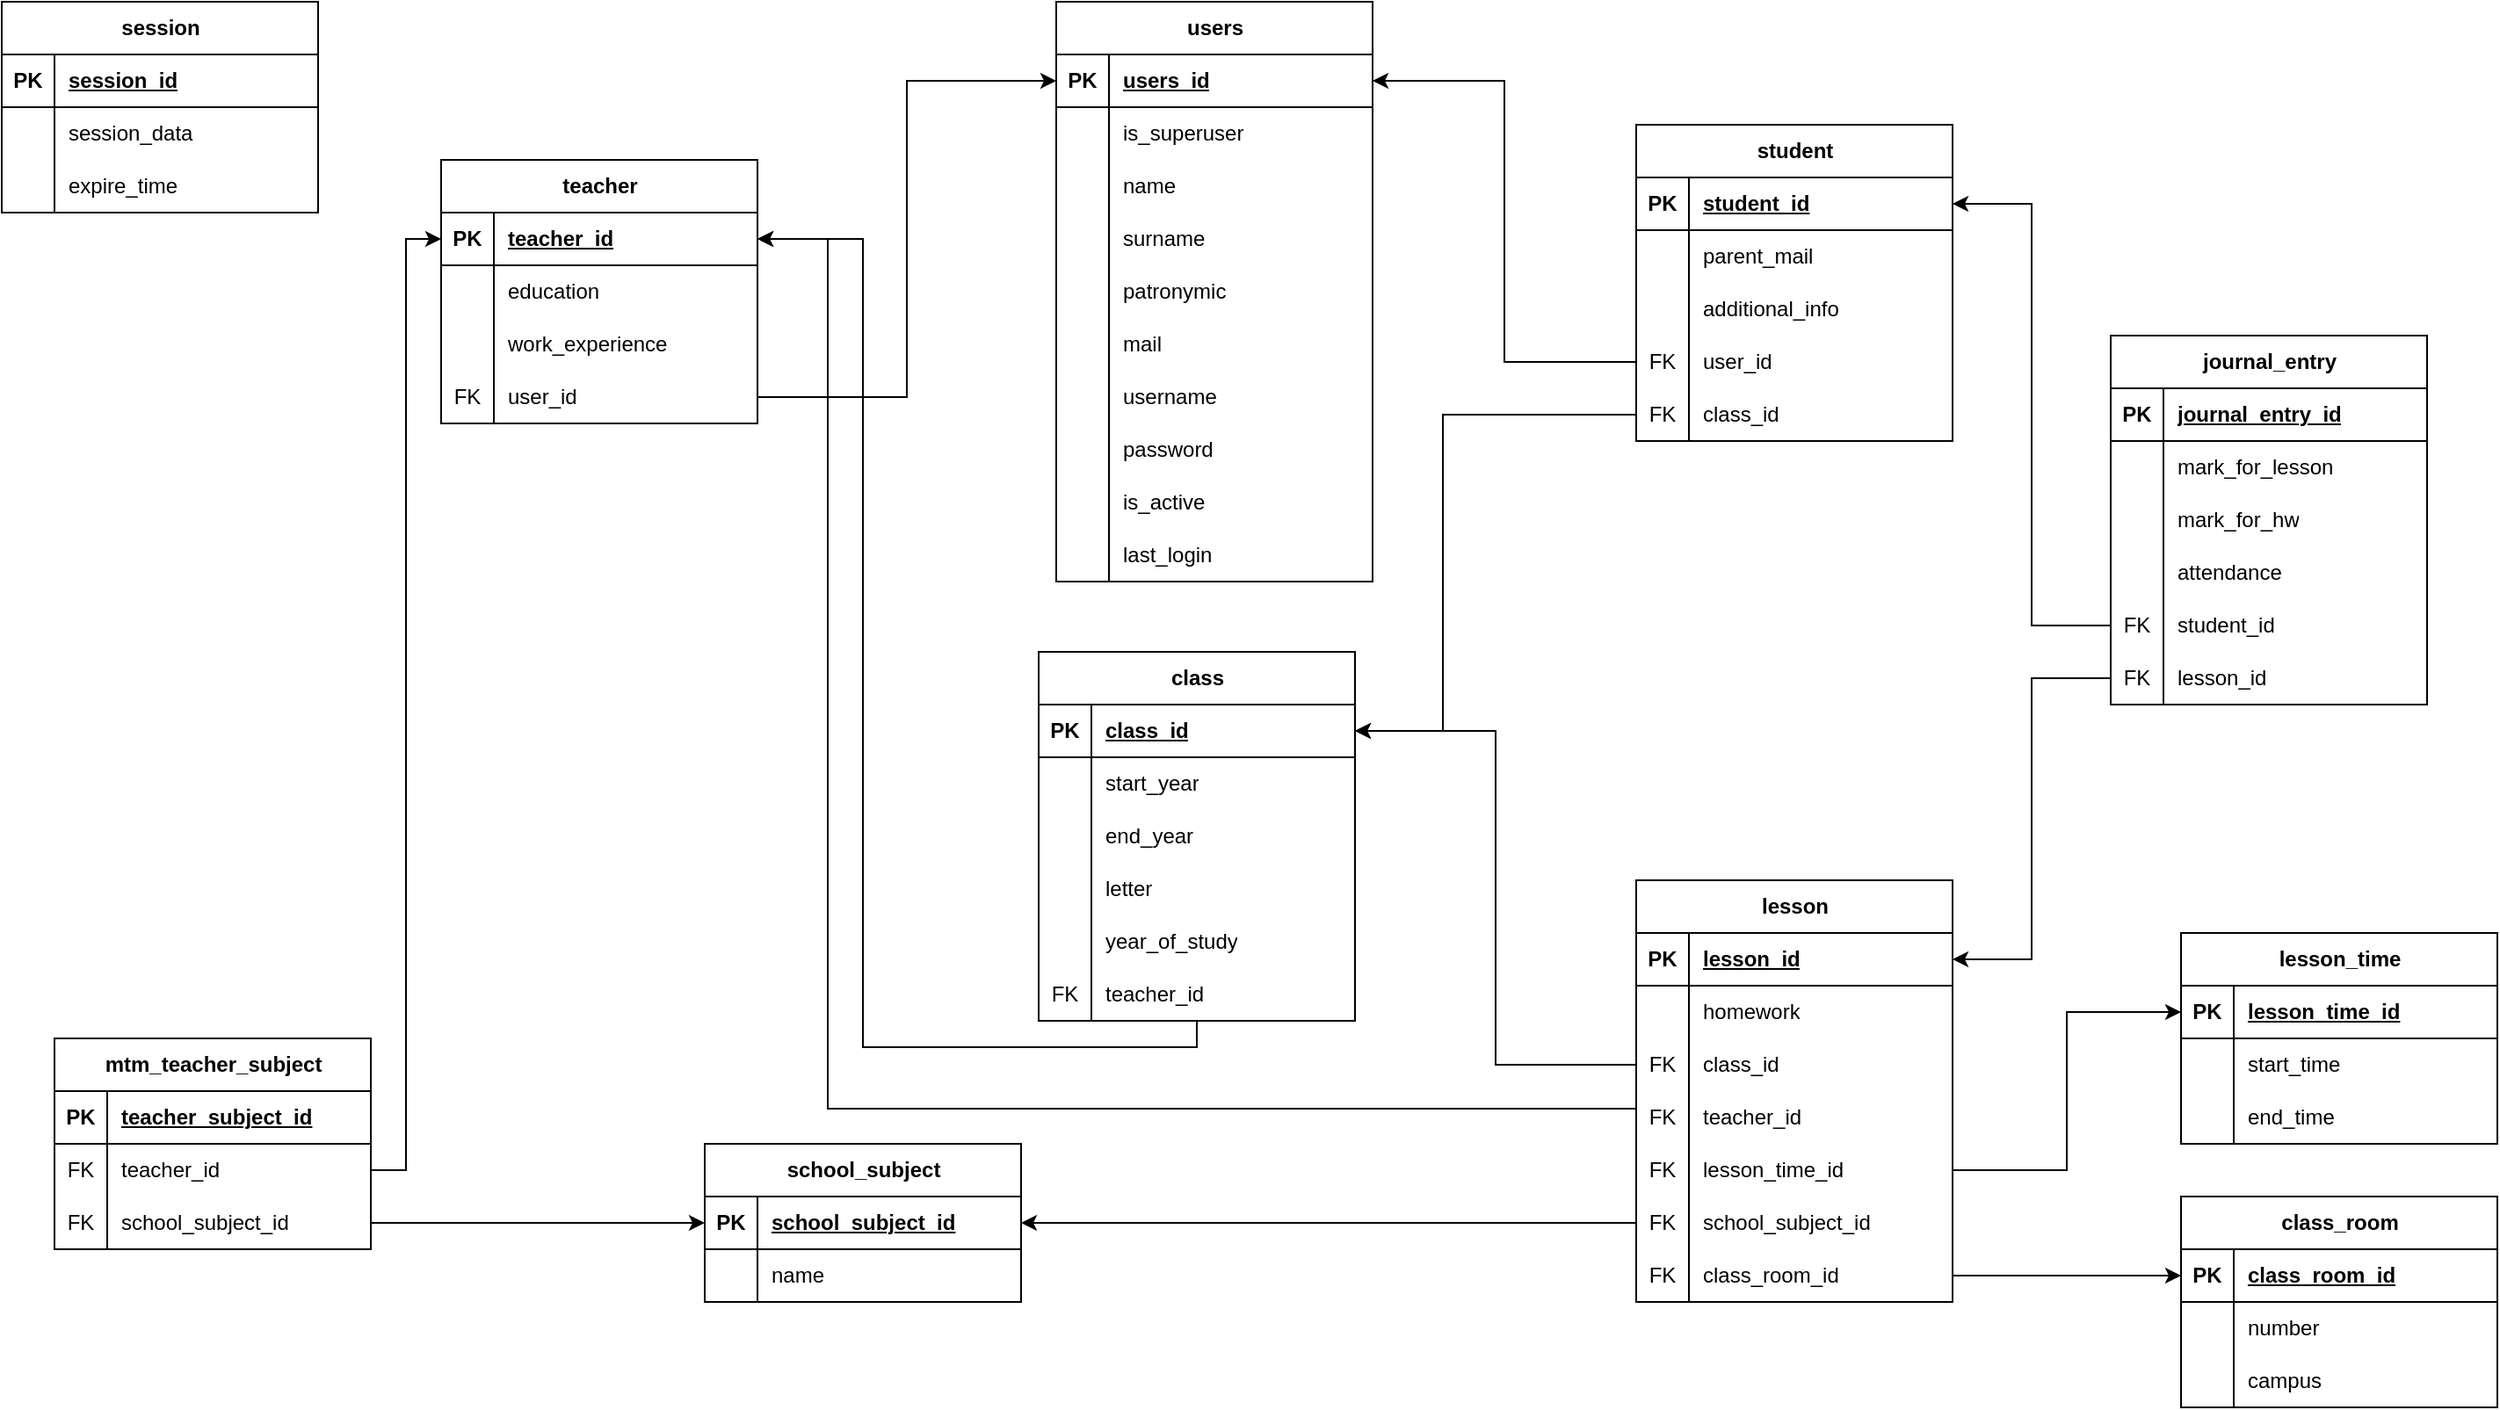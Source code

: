 <mxfile version="21.6.1" type="device">
  <diagram id="R2lEEEUBdFMjLlhIrx00" name="Page-1">
    <mxGraphModel dx="2184" dy="860" grid="0" gridSize="10" guides="1" tooltips="0" connect="1" arrows="1" fold="1" page="0" pageScale="1" pageWidth="850" pageHeight="1100" math="0" shadow="0" extFonts="Permanent Marker^https://fonts.googleapis.com/css?family=Permanent+Marker">
      <root>
        <mxCell id="0" />
        <mxCell id="1" parent="0" />
        <mxCell id="zPY1vPjbJxJTg_qpAwpR-3" value="users" style="shape=table;startSize=30;container=1;collapsible=1;childLayout=tableLayout;fixedRows=1;rowLines=0;fontStyle=1;align=center;resizeLast=1;html=1;" parent="1" vertex="1">
          <mxGeometry x="280" y="30" width="180" height="330" as="geometry">
            <mxRectangle x="270" y="80" width="70" height="30" as="alternateBounds" />
          </mxGeometry>
        </mxCell>
        <mxCell id="zPY1vPjbJxJTg_qpAwpR-4" value="" style="shape=tableRow;horizontal=0;startSize=0;swimlaneHead=0;swimlaneBody=0;fillColor=none;collapsible=0;dropTarget=0;points=[[0,0.5],[1,0.5]];portConstraint=eastwest;top=0;left=0;right=0;bottom=1;" parent="zPY1vPjbJxJTg_qpAwpR-3" vertex="1">
          <mxGeometry y="30" width="180" height="30" as="geometry" />
        </mxCell>
        <mxCell id="zPY1vPjbJxJTg_qpAwpR-5" value="PK" style="shape=partialRectangle;connectable=0;fillColor=none;top=0;left=0;bottom=0;right=0;fontStyle=1;overflow=hidden;whiteSpace=wrap;html=1;" parent="zPY1vPjbJxJTg_qpAwpR-4" vertex="1">
          <mxGeometry width="30" height="30" as="geometry">
            <mxRectangle width="30" height="30" as="alternateBounds" />
          </mxGeometry>
        </mxCell>
        <mxCell id="zPY1vPjbJxJTg_qpAwpR-6" value="users_id" style="shape=partialRectangle;connectable=0;fillColor=none;top=0;left=0;bottom=0;right=0;align=left;spacingLeft=6;fontStyle=5;overflow=hidden;whiteSpace=wrap;html=1;" parent="zPY1vPjbJxJTg_qpAwpR-4" vertex="1">
          <mxGeometry x="30" width="150" height="30" as="geometry">
            <mxRectangle width="150" height="30" as="alternateBounds" />
          </mxGeometry>
        </mxCell>
        <mxCell id="zPY1vPjbJxJTg_qpAwpR-7" value="" style="shape=tableRow;horizontal=0;startSize=0;swimlaneHead=0;swimlaneBody=0;fillColor=none;collapsible=0;dropTarget=0;points=[[0,0.5],[1,0.5]];portConstraint=eastwest;top=0;left=0;right=0;bottom=0;" parent="zPY1vPjbJxJTg_qpAwpR-3" vertex="1">
          <mxGeometry y="60" width="180" height="30" as="geometry" />
        </mxCell>
        <mxCell id="zPY1vPjbJxJTg_qpAwpR-8" value="" style="shape=partialRectangle;connectable=0;fillColor=none;top=0;left=0;bottom=0;right=0;editable=1;overflow=hidden;whiteSpace=wrap;html=1;" parent="zPY1vPjbJxJTg_qpAwpR-7" vertex="1">
          <mxGeometry width="30" height="30" as="geometry">
            <mxRectangle width="30" height="30" as="alternateBounds" />
          </mxGeometry>
        </mxCell>
        <mxCell id="zPY1vPjbJxJTg_qpAwpR-9" value="is_superuser" style="shape=partialRectangle;connectable=0;fillColor=none;top=0;left=0;bottom=0;right=0;align=left;spacingLeft=6;overflow=hidden;whiteSpace=wrap;html=1;" parent="zPY1vPjbJxJTg_qpAwpR-7" vertex="1">
          <mxGeometry x="30" width="150" height="30" as="geometry">
            <mxRectangle width="150" height="30" as="alternateBounds" />
          </mxGeometry>
        </mxCell>
        <mxCell id="zPY1vPjbJxJTg_qpAwpR-10" value="" style="shape=tableRow;horizontal=0;startSize=0;swimlaneHead=0;swimlaneBody=0;fillColor=none;collapsible=0;dropTarget=0;points=[[0,0.5],[1,0.5]];portConstraint=eastwest;top=0;left=0;right=0;bottom=0;" parent="zPY1vPjbJxJTg_qpAwpR-3" vertex="1">
          <mxGeometry y="90" width="180" height="30" as="geometry" />
        </mxCell>
        <mxCell id="zPY1vPjbJxJTg_qpAwpR-11" value="" style="shape=partialRectangle;connectable=0;fillColor=none;top=0;left=0;bottom=0;right=0;editable=1;overflow=hidden;whiteSpace=wrap;html=1;" parent="zPY1vPjbJxJTg_qpAwpR-10" vertex="1">
          <mxGeometry width="30" height="30" as="geometry">
            <mxRectangle width="30" height="30" as="alternateBounds" />
          </mxGeometry>
        </mxCell>
        <mxCell id="zPY1vPjbJxJTg_qpAwpR-12" value="name" style="shape=partialRectangle;connectable=0;fillColor=none;top=0;left=0;bottom=0;right=0;align=left;spacingLeft=6;overflow=hidden;whiteSpace=wrap;html=1;" parent="zPY1vPjbJxJTg_qpAwpR-10" vertex="1">
          <mxGeometry x="30" width="150" height="30" as="geometry">
            <mxRectangle width="150" height="30" as="alternateBounds" />
          </mxGeometry>
        </mxCell>
        <mxCell id="zPY1vPjbJxJTg_qpAwpR-13" value="" style="shape=tableRow;horizontal=0;startSize=0;swimlaneHead=0;swimlaneBody=0;fillColor=none;collapsible=0;dropTarget=0;points=[[0,0.5],[1,0.5]];portConstraint=eastwest;top=0;left=0;right=0;bottom=0;" parent="zPY1vPjbJxJTg_qpAwpR-3" vertex="1">
          <mxGeometry y="120" width="180" height="30" as="geometry" />
        </mxCell>
        <mxCell id="zPY1vPjbJxJTg_qpAwpR-14" value="" style="shape=partialRectangle;connectable=0;fillColor=none;top=0;left=0;bottom=0;right=0;editable=1;overflow=hidden;whiteSpace=wrap;html=1;" parent="zPY1vPjbJxJTg_qpAwpR-13" vertex="1">
          <mxGeometry width="30" height="30" as="geometry">
            <mxRectangle width="30" height="30" as="alternateBounds" />
          </mxGeometry>
        </mxCell>
        <mxCell id="zPY1vPjbJxJTg_qpAwpR-15" value="surname" style="shape=partialRectangle;connectable=0;fillColor=none;top=0;left=0;bottom=0;right=0;align=left;spacingLeft=6;overflow=hidden;whiteSpace=wrap;html=1;" parent="zPY1vPjbJxJTg_qpAwpR-13" vertex="1">
          <mxGeometry x="30" width="150" height="30" as="geometry">
            <mxRectangle width="150" height="30" as="alternateBounds" />
          </mxGeometry>
        </mxCell>
        <mxCell id="zPY1vPjbJxJTg_qpAwpR-35" value="" style="shape=tableRow;horizontal=0;startSize=0;swimlaneHead=0;swimlaneBody=0;fillColor=none;collapsible=0;dropTarget=0;points=[[0,0.5],[1,0.5]];portConstraint=eastwest;top=0;left=0;right=0;bottom=0;" parent="zPY1vPjbJxJTg_qpAwpR-3" vertex="1">
          <mxGeometry y="150" width="180" height="30" as="geometry" />
        </mxCell>
        <mxCell id="zPY1vPjbJxJTg_qpAwpR-36" value="" style="shape=partialRectangle;connectable=0;fillColor=none;top=0;left=0;bottom=0;right=0;editable=1;overflow=hidden;whiteSpace=wrap;html=1;" parent="zPY1vPjbJxJTg_qpAwpR-35" vertex="1">
          <mxGeometry width="30" height="30" as="geometry">
            <mxRectangle width="30" height="30" as="alternateBounds" />
          </mxGeometry>
        </mxCell>
        <mxCell id="zPY1vPjbJxJTg_qpAwpR-37" value="patronymic" style="shape=partialRectangle;connectable=0;fillColor=none;top=0;left=0;bottom=0;right=0;align=left;spacingLeft=6;overflow=hidden;whiteSpace=wrap;html=1;" parent="zPY1vPjbJxJTg_qpAwpR-35" vertex="1">
          <mxGeometry x="30" width="150" height="30" as="geometry">
            <mxRectangle width="150" height="30" as="alternateBounds" />
          </mxGeometry>
        </mxCell>
        <mxCell id="zPY1vPjbJxJTg_qpAwpR-38" value="" style="shape=tableRow;horizontal=0;startSize=0;swimlaneHead=0;swimlaneBody=0;fillColor=none;collapsible=0;dropTarget=0;points=[[0,0.5],[1,0.5]];portConstraint=eastwest;top=0;left=0;right=0;bottom=0;" parent="zPY1vPjbJxJTg_qpAwpR-3" vertex="1">
          <mxGeometry y="180" width="180" height="30" as="geometry" />
        </mxCell>
        <mxCell id="zPY1vPjbJxJTg_qpAwpR-39" value="" style="shape=partialRectangle;connectable=0;fillColor=none;top=0;left=0;bottom=0;right=0;editable=1;overflow=hidden;whiteSpace=wrap;html=1;" parent="zPY1vPjbJxJTg_qpAwpR-38" vertex="1">
          <mxGeometry width="30" height="30" as="geometry">
            <mxRectangle width="30" height="30" as="alternateBounds" />
          </mxGeometry>
        </mxCell>
        <mxCell id="zPY1vPjbJxJTg_qpAwpR-40" value="mail" style="shape=partialRectangle;connectable=0;fillColor=none;top=0;left=0;bottom=0;right=0;align=left;spacingLeft=6;overflow=hidden;whiteSpace=wrap;html=1;" parent="zPY1vPjbJxJTg_qpAwpR-38" vertex="1">
          <mxGeometry x="30" width="150" height="30" as="geometry">
            <mxRectangle width="150" height="30" as="alternateBounds" />
          </mxGeometry>
        </mxCell>
        <mxCell id="zPY1vPjbJxJTg_qpAwpR-41" value="" style="shape=tableRow;horizontal=0;startSize=0;swimlaneHead=0;swimlaneBody=0;fillColor=none;collapsible=0;dropTarget=0;points=[[0,0.5],[1,0.5]];portConstraint=eastwest;top=0;left=0;right=0;bottom=0;" parent="zPY1vPjbJxJTg_qpAwpR-3" vertex="1">
          <mxGeometry y="210" width="180" height="30" as="geometry" />
        </mxCell>
        <mxCell id="zPY1vPjbJxJTg_qpAwpR-42" value="" style="shape=partialRectangle;connectable=0;fillColor=none;top=0;left=0;bottom=0;right=0;editable=1;overflow=hidden;whiteSpace=wrap;html=1;" parent="zPY1vPjbJxJTg_qpAwpR-41" vertex="1">
          <mxGeometry width="30" height="30" as="geometry">
            <mxRectangle width="30" height="30" as="alternateBounds" />
          </mxGeometry>
        </mxCell>
        <mxCell id="zPY1vPjbJxJTg_qpAwpR-43" value="username" style="shape=partialRectangle;connectable=0;fillColor=none;top=0;left=0;bottom=0;right=0;align=left;spacingLeft=6;overflow=hidden;whiteSpace=wrap;html=1;" parent="zPY1vPjbJxJTg_qpAwpR-41" vertex="1">
          <mxGeometry x="30" width="150" height="30" as="geometry">
            <mxRectangle width="150" height="30" as="alternateBounds" />
          </mxGeometry>
        </mxCell>
        <mxCell id="zPY1vPjbJxJTg_qpAwpR-44" value="" style="shape=tableRow;horizontal=0;startSize=0;swimlaneHead=0;swimlaneBody=0;fillColor=none;collapsible=0;dropTarget=0;points=[[0,0.5],[1,0.5]];portConstraint=eastwest;top=0;left=0;right=0;bottom=0;" parent="zPY1vPjbJxJTg_qpAwpR-3" vertex="1">
          <mxGeometry y="240" width="180" height="30" as="geometry" />
        </mxCell>
        <mxCell id="zPY1vPjbJxJTg_qpAwpR-45" value="" style="shape=partialRectangle;connectable=0;fillColor=none;top=0;left=0;bottom=0;right=0;editable=1;overflow=hidden;whiteSpace=wrap;html=1;" parent="zPY1vPjbJxJTg_qpAwpR-44" vertex="1">
          <mxGeometry width="30" height="30" as="geometry">
            <mxRectangle width="30" height="30" as="alternateBounds" />
          </mxGeometry>
        </mxCell>
        <mxCell id="zPY1vPjbJxJTg_qpAwpR-46" value="password" style="shape=partialRectangle;connectable=0;fillColor=none;top=0;left=0;bottom=0;right=0;align=left;spacingLeft=6;overflow=hidden;whiteSpace=wrap;html=1;" parent="zPY1vPjbJxJTg_qpAwpR-44" vertex="1">
          <mxGeometry x="30" width="150" height="30" as="geometry">
            <mxRectangle width="150" height="30" as="alternateBounds" />
          </mxGeometry>
        </mxCell>
        <mxCell id="zPY1vPjbJxJTg_qpAwpR-47" value="" style="shape=tableRow;horizontal=0;startSize=0;swimlaneHead=0;swimlaneBody=0;fillColor=none;collapsible=0;dropTarget=0;points=[[0,0.5],[1,0.5]];portConstraint=eastwest;top=0;left=0;right=0;bottom=0;" parent="zPY1vPjbJxJTg_qpAwpR-3" vertex="1">
          <mxGeometry y="270" width="180" height="30" as="geometry" />
        </mxCell>
        <mxCell id="zPY1vPjbJxJTg_qpAwpR-48" value="" style="shape=partialRectangle;connectable=0;fillColor=none;top=0;left=0;bottom=0;right=0;editable=1;overflow=hidden;whiteSpace=wrap;html=1;" parent="zPY1vPjbJxJTg_qpAwpR-47" vertex="1">
          <mxGeometry width="30" height="30" as="geometry">
            <mxRectangle width="30" height="30" as="alternateBounds" />
          </mxGeometry>
        </mxCell>
        <mxCell id="zPY1vPjbJxJTg_qpAwpR-49" value="is_active" style="shape=partialRectangle;connectable=0;fillColor=none;top=0;left=0;bottom=0;right=0;align=left;spacingLeft=6;overflow=hidden;whiteSpace=wrap;html=1;" parent="zPY1vPjbJxJTg_qpAwpR-47" vertex="1">
          <mxGeometry x="30" width="150" height="30" as="geometry">
            <mxRectangle width="150" height="30" as="alternateBounds" />
          </mxGeometry>
        </mxCell>
        <mxCell id="zPY1vPjbJxJTg_qpAwpR-50" value="" style="shape=tableRow;horizontal=0;startSize=0;swimlaneHead=0;swimlaneBody=0;fillColor=none;collapsible=0;dropTarget=0;points=[[0,0.5],[1,0.5]];portConstraint=eastwest;top=0;left=0;right=0;bottom=0;" parent="zPY1vPjbJxJTg_qpAwpR-3" vertex="1">
          <mxGeometry y="300" width="180" height="30" as="geometry" />
        </mxCell>
        <mxCell id="zPY1vPjbJxJTg_qpAwpR-51" value="" style="shape=partialRectangle;connectable=0;fillColor=none;top=0;left=0;bottom=0;right=0;editable=1;overflow=hidden;whiteSpace=wrap;html=1;" parent="zPY1vPjbJxJTg_qpAwpR-50" vertex="1">
          <mxGeometry width="30" height="30" as="geometry">
            <mxRectangle width="30" height="30" as="alternateBounds" />
          </mxGeometry>
        </mxCell>
        <mxCell id="zPY1vPjbJxJTg_qpAwpR-52" value="last_login" style="shape=partialRectangle;connectable=0;fillColor=none;top=0;left=0;bottom=0;right=0;align=left;spacingLeft=6;overflow=hidden;whiteSpace=wrap;html=1;" parent="zPY1vPjbJxJTg_qpAwpR-50" vertex="1">
          <mxGeometry x="30" width="150" height="30" as="geometry">
            <mxRectangle width="150" height="30" as="alternateBounds" />
          </mxGeometry>
        </mxCell>
        <mxCell id="zPY1vPjbJxJTg_qpAwpR-21" value="teacher" style="shape=table;startSize=30;container=1;collapsible=1;childLayout=tableLayout;fixedRows=1;rowLines=0;fontStyle=1;align=center;resizeLast=1;html=1;" parent="1" vertex="1">
          <mxGeometry x="-70" y="120" width="180" height="150" as="geometry">
            <mxRectangle x="270" y="80" width="70" height="30" as="alternateBounds" />
          </mxGeometry>
        </mxCell>
        <mxCell id="zPY1vPjbJxJTg_qpAwpR-22" value="" style="shape=tableRow;horizontal=0;startSize=0;swimlaneHead=0;swimlaneBody=0;fillColor=none;collapsible=0;dropTarget=0;points=[[0,0.5],[1,0.5]];portConstraint=eastwest;top=0;left=0;right=0;bottom=1;" parent="zPY1vPjbJxJTg_qpAwpR-21" vertex="1">
          <mxGeometry y="30" width="180" height="30" as="geometry" />
        </mxCell>
        <mxCell id="zPY1vPjbJxJTg_qpAwpR-23" value="PK" style="shape=partialRectangle;connectable=0;fillColor=none;top=0;left=0;bottom=0;right=0;fontStyle=1;overflow=hidden;whiteSpace=wrap;html=1;" parent="zPY1vPjbJxJTg_qpAwpR-22" vertex="1">
          <mxGeometry width="30" height="30" as="geometry">
            <mxRectangle width="30" height="30" as="alternateBounds" />
          </mxGeometry>
        </mxCell>
        <mxCell id="zPY1vPjbJxJTg_qpAwpR-24" value="teacher_id" style="shape=partialRectangle;connectable=0;fillColor=none;top=0;left=0;bottom=0;right=0;align=left;spacingLeft=6;fontStyle=5;overflow=hidden;whiteSpace=wrap;html=1;" parent="zPY1vPjbJxJTg_qpAwpR-22" vertex="1">
          <mxGeometry x="30" width="150" height="30" as="geometry">
            <mxRectangle width="150" height="30" as="alternateBounds" />
          </mxGeometry>
        </mxCell>
        <mxCell id="zPY1vPjbJxJTg_qpAwpR-25" value="" style="shape=tableRow;horizontal=0;startSize=0;swimlaneHead=0;swimlaneBody=0;fillColor=none;collapsible=0;dropTarget=0;points=[[0,0.5],[1,0.5]];portConstraint=eastwest;top=0;left=0;right=0;bottom=0;" parent="zPY1vPjbJxJTg_qpAwpR-21" vertex="1">
          <mxGeometry y="60" width="180" height="30" as="geometry" />
        </mxCell>
        <mxCell id="zPY1vPjbJxJTg_qpAwpR-26" value="" style="shape=partialRectangle;connectable=0;fillColor=none;top=0;left=0;bottom=0;right=0;editable=1;overflow=hidden;whiteSpace=wrap;html=1;" parent="zPY1vPjbJxJTg_qpAwpR-25" vertex="1">
          <mxGeometry width="30" height="30" as="geometry">
            <mxRectangle width="30" height="30" as="alternateBounds" />
          </mxGeometry>
        </mxCell>
        <mxCell id="zPY1vPjbJxJTg_qpAwpR-27" value="education" style="shape=partialRectangle;connectable=0;fillColor=none;top=0;left=0;bottom=0;right=0;align=left;spacingLeft=6;overflow=hidden;whiteSpace=wrap;html=1;" parent="zPY1vPjbJxJTg_qpAwpR-25" vertex="1">
          <mxGeometry x="30" width="150" height="30" as="geometry">
            <mxRectangle width="150" height="30" as="alternateBounds" />
          </mxGeometry>
        </mxCell>
        <mxCell id="zPY1vPjbJxJTg_qpAwpR-28" value="" style="shape=tableRow;horizontal=0;startSize=0;swimlaneHead=0;swimlaneBody=0;fillColor=none;collapsible=0;dropTarget=0;points=[[0,0.5],[1,0.5]];portConstraint=eastwest;top=0;left=0;right=0;bottom=0;" parent="zPY1vPjbJxJTg_qpAwpR-21" vertex="1">
          <mxGeometry y="90" width="180" height="30" as="geometry" />
        </mxCell>
        <mxCell id="zPY1vPjbJxJTg_qpAwpR-29" value="" style="shape=partialRectangle;connectable=0;fillColor=none;top=0;left=0;bottom=0;right=0;editable=1;overflow=hidden;whiteSpace=wrap;html=1;" parent="zPY1vPjbJxJTg_qpAwpR-28" vertex="1">
          <mxGeometry width="30" height="30" as="geometry">
            <mxRectangle width="30" height="30" as="alternateBounds" />
          </mxGeometry>
        </mxCell>
        <mxCell id="zPY1vPjbJxJTg_qpAwpR-30" value="work_experience" style="shape=partialRectangle;connectable=0;fillColor=none;top=0;left=0;bottom=0;right=0;align=left;spacingLeft=6;overflow=hidden;whiteSpace=wrap;html=1;" parent="zPY1vPjbJxJTg_qpAwpR-28" vertex="1">
          <mxGeometry x="30" width="150" height="30" as="geometry">
            <mxRectangle width="150" height="30" as="alternateBounds" />
          </mxGeometry>
        </mxCell>
        <mxCell id="zPY1vPjbJxJTg_qpAwpR-31" value="" style="shape=tableRow;horizontal=0;startSize=0;swimlaneHead=0;swimlaneBody=0;fillColor=none;collapsible=0;dropTarget=0;points=[[0,0.5],[1,0.5]];portConstraint=eastwest;top=0;left=0;right=0;bottom=0;" parent="zPY1vPjbJxJTg_qpAwpR-21" vertex="1">
          <mxGeometry y="120" width="180" height="30" as="geometry" />
        </mxCell>
        <mxCell id="zPY1vPjbJxJTg_qpAwpR-32" value="FK" style="shape=partialRectangle;connectable=0;fillColor=none;top=0;left=0;bottom=0;right=0;editable=1;overflow=hidden;whiteSpace=wrap;html=1;" parent="zPY1vPjbJxJTg_qpAwpR-31" vertex="1">
          <mxGeometry width="30" height="30" as="geometry">
            <mxRectangle width="30" height="30" as="alternateBounds" />
          </mxGeometry>
        </mxCell>
        <mxCell id="zPY1vPjbJxJTg_qpAwpR-33" value="user_id" style="shape=partialRectangle;connectable=0;fillColor=none;top=0;left=0;bottom=0;right=0;align=left;spacingLeft=6;overflow=hidden;whiteSpace=wrap;html=1;" parent="zPY1vPjbJxJTg_qpAwpR-31" vertex="1">
          <mxGeometry x="30" width="150" height="30" as="geometry">
            <mxRectangle width="150" height="30" as="alternateBounds" />
          </mxGeometry>
        </mxCell>
        <mxCell id="zPY1vPjbJxJTg_qpAwpR-54" value="student" style="shape=table;startSize=30;container=1;collapsible=1;childLayout=tableLayout;fixedRows=1;rowLines=0;fontStyle=1;align=center;resizeLast=1;html=1;" parent="1" vertex="1">
          <mxGeometry x="610" y="100" width="180" height="180" as="geometry">
            <mxRectangle x="270" y="80" width="70" height="30" as="alternateBounds" />
          </mxGeometry>
        </mxCell>
        <mxCell id="zPY1vPjbJxJTg_qpAwpR-55" value="" style="shape=tableRow;horizontal=0;startSize=0;swimlaneHead=0;swimlaneBody=0;fillColor=none;collapsible=0;dropTarget=0;points=[[0,0.5],[1,0.5]];portConstraint=eastwest;top=0;left=0;right=0;bottom=1;" parent="zPY1vPjbJxJTg_qpAwpR-54" vertex="1">
          <mxGeometry y="30" width="180" height="30" as="geometry" />
        </mxCell>
        <mxCell id="zPY1vPjbJxJTg_qpAwpR-56" value="PK" style="shape=partialRectangle;connectable=0;fillColor=none;top=0;left=0;bottom=0;right=0;fontStyle=1;overflow=hidden;whiteSpace=wrap;html=1;" parent="zPY1vPjbJxJTg_qpAwpR-55" vertex="1">
          <mxGeometry width="30" height="30" as="geometry">
            <mxRectangle width="30" height="30" as="alternateBounds" />
          </mxGeometry>
        </mxCell>
        <mxCell id="zPY1vPjbJxJTg_qpAwpR-57" value="student_id" style="shape=partialRectangle;connectable=0;fillColor=none;top=0;left=0;bottom=0;right=0;align=left;spacingLeft=6;fontStyle=5;overflow=hidden;whiteSpace=wrap;html=1;" parent="zPY1vPjbJxJTg_qpAwpR-55" vertex="1">
          <mxGeometry x="30" width="150" height="30" as="geometry">
            <mxRectangle width="150" height="30" as="alternateBounds" />
          </mxGeometry>
        </mxCell>
        <mxCell id="zPY1vPjbJxJTg_qpAwpR-58" value="" style="shape=tableRow;horizontal=0;startSize=0;swimlaneHead=0;swimlaneBody=0;fillColor=none;collapsible=0;dropTarget=0;points=[[0,0.5],[1,0.5]];portConstraint=eastwest;top=0;left=0;right=0;bottom=0;" parent="zPY1vPjbJxJTg_qpAwpR-54" vertex="1">
          <mxGeometry y="60" width="180" height="30" as="geometry" />
        </mxCell>
        <mxCell id="zPY1vPjbJxJTg_qpAwpR-59" value="" style="shape=partialRectangle;connectable=0;fillColor=none;top=0;left=0;bottom=0;right=0;editable=1;overflow=hidden;whiteSpace=wrap;html=1;" parent="zPY1vPjbJxJTg_qpAwpR-58" vertex="1">
          <mxGeometry width="30" height="30" as="geometry">
            <mxRectangle width="30" height="30" as="alternateBounds" />
          </mxGeometry>
        </mxCell>
        <mxCell id="zPY1vPjbJxJTg_qpAwpR-60" value="parent_mail" style="shape=partialRectangle;connectable=0;fillColor=none;top=0;left=0;bottom=0;right=0;align=left;spacingLeft=6;overflow=hidden;whiteSpace=wrap;html=1;" parent="zPY1vPjbJxJTg_qpAwpR-58" vertex="1">
          <mxGeometry x="30" width="150" height="30" as="geometry">
            <mxRectangle width="150" height="30" as="alternateBounds" />
          </mxGeometry>
        </mxCell>
        <mxCell id="zPY1vPjbJxJTg_qpAwpR-61" value="" style="shape=tableRow;horizontal=0;startSize=0;swimlaneHead=0;swimlaneBody=0;fillColor=none;collapsible=0;dropTarget=0;points=[[0,0.5],[1,0.5]];portConstraint=eastwest;top=0;left=0;right=0;bottom=0;" parent="zPY1vPjbJxJTg_qpAwpR-54" vertex="1">
          <mxGeometry y="90" width="180" height="30" as="geometry" />
        </mxCell>
        <mxCell id="zPY1vPjbJxJTg_qpAwpR-62" value="" style="shape=partialRectangle;connectable=0;fillColor=none;top=0;left=0;bottom=0;right=0;editable=1;overflow=hidden;whiteSpace=wrap;html=1;" parent="zPY1vPjbJxJTg_qpAwpR-61" vertex="1">
          <mxGeometry width="30" height="30" as="geometry">
            <mxRectangle width="30" height="30" as="alternateBounds" />
          </mxGeometry>
        </mxCell>
        <mxCell id="zPY1vPjbJxJTg_qpAwpR-63" value="additional_info" style="shape=partialRectangle;connectable=0;fillColor=none;top=0;left=0;bottom=0;right=0;align=left;spacingLeft=6;overflow=hidden;whiteSpace=wrap;html=1;" parent="zPY1vPjbJxJTg_qpAwpR-61" vertex="1">
          <mxGeometry x="30" width="150" height="30" as="geometry">
            <mxRectangle width="150" height="30" as="alternateBounds" />
          </mxGeometry>
        </mxCell>
        <mxCell id="zPY1vPjbJxJTg_qpAwpR-64" value="" style="shape=tableRow;horizontal=0;startSize=0;swimlaneHead=0;swimlaneBody=0;fillColor=none;collapsible=0;dropTarget=0;points=[[0,0.5],[1,0.5]];portConstraint=eastwest;top=0;left=0;right=0;bottom=0;" parent="zPY1vPjbJxJTg_qpAwpR-54" vertex="1">
          <mxGeometry y="120" width="180" height="30" as="geometry" />
        </mxCell>
        <mxCell id="zPY1vPjbJxJTg_qpAwpR-65" value="FK" style="shape=partialRectangle;connectable=0;fillColor=none;top=0;left=0;bottom=0;right=0;editable=1;overflow=hidden;whiteSpace=wrap;html=1;" parent="zPY1vPjbJxJTg_qpAwpR-64" vertex="1">
          <mxGeometry width="30" height="30" as="geometry">
            <mxRectangle width="30" height="30" as="alternateBounds" />
          </mxGeometry>
        </mxCell>
        <mxCell id="zPY1vPjbJxJTg_qpAwpR-66" value="user_id" style="shape=partialRectangle;connectable=0;fillColor=none;top=0;left=0;bottom=0;right=0;align=left;spacingLeft=6;overflow=hidden;whiteSpace=wrap;html=1;" parent="zPY1vPjbJxJTg_qpAwpR-64" vertex="1">
          <mxGeometry x="30" width="150" height="30" as="geometry">
            <mxRectangle width="150" height="30" as="alternateBounds" />
          </mxGeometry>
        </mxCell>
        <mxCell id="zPY1vPjbJxJTg_qpAwpR-92" value="" style="shape=tableRow;horizontal=0;startSize=0;swimlaneHead=0;swimlaneBody=0;fillColor=none;collapsible=0;dropTarget=0;points=[[0,0.5],[1,0.5]];portConstraint=eastwest;top=0;left=0;right=0;bottom=0;" parent="zPY1vPjbJxJTg_qpAwpR-54" vertex="1">
          <mxGeometry y="150" width="180" height="30" as="geometry" />
        </mxCell>
        <mxCell id="zPY1vPjbJxJTg_qpAwpR-93" value="FK" style="shape=partialRectangle;connectable=0;fillColor=none;top=0;left=0;bottom=0;right=0;editable=1;overflow=hidden;whiteSpace=wrap;html=1;" parent="zPY1vPjbJxJTg_qpAwpR-92" vertex="1">
          <mxGeometry width="30" height="30" as="geometry">
            <mxRectangle width="30" height="30" as="alternateBounds" />
          </mxGeometry>
        </mxCell>
        <mxCell id="zPY1vPjbJxJTg_qpAwpR-94" value="class_id" style="shape=partialRectangle;connectable=0;fillColor=none;top=0;left=0;bottom=0;right=0;align=left;spacingLeft=6;overflow=hidden;whiteSpace=wrap;html=1;" parent="zPY1vPjbJxJTg_qpAwpR-92" vertex="1">
          <mxGeometry x="30" width="150" height="30" as="geometry">
            <mxRectangle width="150" height="30" as="alternateBounds" />
          </mxGeometry>
        </mxCell>
        <mxCell id="zPY1vPjbJxJTg_qpAwpR-67" style="edgeStyle=orthogonalEdgeStyle;rounded=0;orthogonalLoop=1;jettySize=auto;html=1;" parent="1" source="zPY1vPjbJxJTg_qpAwpR-64" target="zPY1vPjbJxJTg_qpAwpR-4" edge="1">
          <mxGeometry relative="1" as="geometry" />
        </mxCell>
        <mxCell id="zPY1vPjbJxJTg_qpAwpR-68" style="edgeStyle=orthogonalEdgeStyle;rounded=0;orthogonalLoop=1;jettySize=auto;html=1;" parent="1" source="zPY1vPjbJxJTg_qpAwpR-31" target="zPY1vPjbJxJTg_qpAwpR-4" edge="1">
          <mxGeometry relative="1" as="geometry" />
        </mxCell>
        <mxCell id="zPY1vPjbJxJTg_qpAwpR-69" value="class" style="shape=table;startSize=30;container=1;collapsible=1;childLayout=tableLayout;fixedRows=1;rowLines=0;fontStyle=1;align=center;resizeLast=1;html=1;" parent="1" vertex="1">
          <mxGeometry x="270" y="400" width="180" height="210" as="geometry">
            <mxRectangle x="270" y="80" width="70" height="30" as="alternateBounds" />
          </mxGeometry>
        </mxCell>
        <mxCell id="zPY1vPjbJxJTg_qpAwpR-70" value="" style="shape=tableRow;horizontal=0;startSize=0;swimlaneHead=0;swimlaneBody=0;fillColor=none;collapsible=0;dropTarget=0;points=[[0,0.5],[1,0.5]];portConstraint=eastwest;top=0;left=0;right=0;bottom=1;" parent="zPY1vPjbJxJTg_qpAwpR-69" vertex="1">
          <mxGeometry y="30" width="180" height="30" as="geometry" />
        </mxCell>
        <mxCell id="zPY1vPjbJxJTg_qpAwpR-71" value="PK" style="shape=partialRectangle;connectable=0;fillColor=none;top=0;left=0;bottom=0;right=0;fontStyle=1;overflow=hidden;whiteSpace=wrap;html=1;" parent="zPY1vPjbJxJTg_qpAwpR-70" vertex="1">
          <mxGeometry width="30" height="30" as="geometry">
            <mxRectangle width="30" height="30" as="alternateBounds" />
          </mxGeometry>
        </mxCell>
        <mxCell id="zPY1vPjbJxJTg_qpAwpR-72" value="class_id" style="shape=partialRectangle;connectable=0;fillColor=none;top=0;left=0;bottom=0;right=0;align=left;spacingLeft=6;fontStyle=5;overflow=hidden;whiteSpace=wrap;html=1;" parent="zPY1vPjbJxJTg_qpAwpR-70" vertex="1">
          <mxGeometry x="30" width="150" height="30" as="geometry">
            <mxRectangle width="150" height="30" as="alternateBounds" />
          </mxGeometry>
        </mxCell>
        <mxCell id="zPY1vPjbJxJTg_qpAwpR-73" value="" style="shape=tableRow;horizontal=0;startSize=0;swimlaneHead=0;swimlaneBody=0;fillColor=none;collapsible=0;dropTarget=0;points=[[0,0.5],[1,0.5]];portConstraint=eastwest;top=0;left=0;right=0;bottom=0;" parent="zPY1vPjbJxJTg_qpAwpR-69" vertex="1">
          <mxGeometry y="60" width="180" height="30" as="geometry" />
        </mxCell>
        <mxCell id="zPY1vPjbJxJTg_qpAwpR-74" value="" style="shape=partialRectangle;connectable=0;fillColor=none;top=0;left=0;bottom=0;right=0;editable=1;overflow=hidden;whiteSpace=wrap;html=1;" parent="zPY1vPjbJxJTg_qpAwpR-73" vertex="1">
          <mxGeometry width="30" height="30" as="geometry">
            <mxRectangle width="30" height="30" as="alternateBounds" />
          </mxGeometry>
        </mxCell>
        <mxCell id="zPY1vPjbJxJTg_qpAwpR-75" value="start_year" style="shape=partialRectangle;connectable=0;fillColor=none;top=0;left=0;bottom=0;right=0;align=left;spacingLeft=6;overflow=hidden;whiteSpace=wrap;html=1;" parent="zPY1vPjbJxJTg_qpAwpR-73" vertex="1">
          <mxGeometry x="30" width="150" height="30" as="geometry">
            <mxRectangle width="150" height="30" as="alternateBounds" />
          </mxGeometry>
        </mxCell>
        <mxCell id="zPY1vPjbJxJTg_qpAwpR-76" value="" style="shape=tableRow;horizontal=0;startSize=0;swimlaneHead=0;swimlaneBody=0;fillColor=none;collapsible=0;dropTarget=0;points=[[0,0.5],[1,0.5]];portConstraint=eastwest;top=0;left=0;right=0;bottom=0;" parent="zPY1vPjbJxJTg_qpAwpR-69" vertex="1">
          <mxGeometry y="90" width="180" height="30" as="geometry" />
        </mxCell>
        <mxCell id="zPY1vPjbJxJTg_qpAwpR-77" value="" style="shape=partialRectangle;connectable=0;fillColor=none;top=0;left=0;bottom=0;right=0;editable=1;overflow=hidden;whiteSpace=wrap;html=1;" parent="zPY1vPjbJxJTg_qpAwpR-76" vertex="1">
          <mxGeometry width="30" height="30" as="geometry">
            <mxRectangle width="30" height="30" as="alternateBounds" />
          </mxGeometry>
        </mxCell>
        <mxCell id="zPY1vPjbJxJTg_qpAwpR-78" value="end_year" style="shape=partialRectangle;connectable=0;fillColor=none;top=0;left=0;bottom=0;right=0;align=left;spacingLeft=6;overflow=hidden;whiteSpace=wrap;html=1;" parent="zPY1vPjbJxJTg_qpAwpR-76" vertex="1">
          <mxGeometry x="30" width="150" height="30" as="geometry">
            <mxRectangle width="150" height="30" as="alternateBounds" />
          </mxGeometry>
        </mxCell>
        <mxCell id="zPY1vPjbJxJTg_qpAwpR-82" value="" style="shape=tableRow;horizontal=0;startSize=0;swimlaneHead=0;swimlaneBody=0;fillColor=none;collapsible=0;dropTarget=0;points=[[0,0.5],[1,0.5]];portConstraint=eastwest;top=0;left=0;right=0;bottom=0;" parent="zPY1vPjbJxJTg_qpAwpR-69" vertex="1">
          <mxGeometry y="120" width="180" height="30" as="geometry" />
        </mxCell>
        <mxCell id="zPY1vPjbJxJTg_qpAwpR-83" value="" style="shape=partialRectangle;connectable=0;fillColor=none;top=0;left=0;bottom=0;right=0;editable=1;overflow=hidden;whiteSpace=wrap;html=1;" parent="zPY1vPjbJxJTg_qpAwpR-82" vertex="1">
          <mxGeometry width="30" height="30" as="geometry">
            <mxRectangle width="30" height="30" as="alternateBounds" />
          </mxGeometry>
        </mxCell>
        <mxCell id="zPY1vPjbJxJTg_qpAwpR-84" value="letter" style="shape=partialRectangle;connectable=0;fillColor=none;top=0;left=0;bottom=0;right=0;align=left;spacingLeft=6;overflow=hidden;whiteSpace=wrap;html=1;" parent="zPY1vPjbJxJTg_qpAwpR-82" vertex="1">
          <mxGeometry x="30" width="150" height="30" as="geometry">
            <mxRectangle width="150" height="30" as="alternateBounds" />
          </mxGeometry>
        </mxCell>
        <mxCell id="zPY1vPjbJxJTg_qpAwpR-85" value="" style="shape=tableRow;horizontal=0;startSize=0;swimlaneHead=0;swimlaneBody=0;fillColor=none;collapsible=0;dropTarget=0;points=[[0,0.5],[1,0.5]];portConstraint=eastwest;top=0;left=0;right=0;bottom=0;" parent="zPY1vPjbJxJTg_qpAwpR-69" vertex="1">
          <mxGeometry y="150" width="180" height="30" as="geometry" />
        </mxCell>
        <mxCell id="zPY1vPjbJxJTg_qpAwpR-86" value="" style="shape=partialRectangle;connectable=0;fillColor=none;top=0;left=0;bottom=0;right=0;editable=1;overflow=hidden;whiteSpace=wrap;html=1;" parent="zPY1vPjbJxJTg_qpAwpR-85" vertex="1">
          <mxGeometry width="30" height="30" as="geometry">
            <mxRectangle width="30" height="30" as="alternateBounds" />
          </mxGeometry>
        </mxCell>
        <mxCell id="zPY1vPjbJxJTg_qpAwpR-87" value="year_of_study" style="shape=partialRectangle;connectable=0;fillColor=none;top=0;left=0;bottom=0;right=0;align=left;spacingLeft=6;overflow=hidden;whiteSpace=wrap;html=1;" parent="zPY1vPjbJxJTg_qpAwpR-85" vertex="1">
          <mxGeometry x="30" width="150" height="30" as="geometry">
            <mxRectangle width="150" height="30" as="alternateBounds" />
          </mxGeometry>
        </mxCell>
        <mxCell id="zPY1vPjbJxJTg_qpAwpR-79" value="" style="shape=tableRow;horizontal=0;startSize=0;swimlaneHead=0;swimlaneBody=0;fillColor=none;collapsible=0;dropTarget=0;points=[[0,0.5],[1,0.5]];portConstraint=eastwest;top=0;left=0;right=0;bottom=0;" parent="zPY1vPjbJxJTg_qpAwpR-69" vertex="1">
          <mxGeometry y="180" width="180" height="30" as="geometry" />
        </mxCell>
        <mxCell id="zPY1vPjbJxJTg_qpAwpR-80" value="FK" style="shape=partialRectangle;connectable=0;fillColor=none;top=0;left=0;bottom=0;right=0;editable=1;overflow=hidden;whiteSpace=wrap;html=1;" parent="zPY1vPjbJxJTg_qpAwpR-79" vertex="1">
          <mxGeometry width="30" height="30" as="geometry">
            <mxRectangle width="30" height="30" as="alternateBounds" />
          </mxGeometry>
        </mxCell>
        <mxCell id="zPY1vPjbJxJTg_qpAwpR-81" value="teacher_id" style="shape=partialRectangle;connectable=0;fillColor=none;top=0;left=0;bottom=0;right=0;align=left;spacingLeft=6;overflow=hidden;whiteSpace=wrap;html=1;" parent="zPY1vPjbJxJTg_qpAwpR-79" vertex="1">
          <mxGeometry x="30" width="150" height="30" as="geometry">
            <mxRectangle width="150" height="30" as="alternateBounds" />
          </mxGeometry>
        </mxCell>
        <mxCell id="zPY1vPjbJxJTg_qpAwpR-95" style="edgeStyle=orthogonalEdgeStyle;rounded=0;orthogonalLoop=1;jettySize=auto;html=1;" parent="1" source="zPY1vPjbJxJTg_qpAwpR-92" target="zPY1vPjbJxJTg_qpAwpR-70" edge="1">
          <mxGeometry relative="1" as="geometry">
            <Array as="points">
              <mxPoint x="500" y="265" />
              <mxPoint x="500" y="445" />
            </Array>
          </mxGeometry>
        </mxCell>
        <mxCell id="zPY1vPjbJxJTg_qpAwpR-96" value="lesson" style="shape=table;startSize=30;container=1;collapsible=1;childLayout=tableLayout;fixedRows=1;rowLines=0;fontStyle=1;align=center;resizeLast=1;html=1;" parent="1" vertex="1">
          <mxGeometry x="610" y="530" width="180" height="240" as="geometry">
            <mxRectangle x="270" y="80" width="70" height="30" as="alternateBounds" />
          </mxGeometry>
        </mxCell>
        <mxCell id="zPY1vPjbJxJTg_qpAwpR-97" value="" style="shape=tableRow;horizontal=0;startSize=0;swimlaneHead=0;swimlaneBody=0;fillColor=none;collapsible=0;dropTarget=0;points=[[0,0.5],[1,0.5]];portConstraint=eastwest;top=0;left=0;right=0;bottom=1;" parent="zPY1vPjbJxJTg_qpAwpR-96" vertex="1">
          <mxGeometry y="30" width="180" height="30" as="geometry" />
        </mxCell>
        <mxCell id="zPY1vPjbJxJTg_qpAwpR-98" value="PK" style="shape=partialRectangle;connectable=0;fillColor=none;top=0;left=0;bottom=0;right=0;fontStyle=1;overflow=hidden;whiteSpace=wrap;html=1;" parent="zPY1vPjbJxJTg_qpAwpR-97" vertex="1">
          <mxGeometry width="30" height="30" as="geometry">
            <mxRectangle width="30" height="30" as="alternateBounds" />
          </mxGeometry>
        </mxCell>
        <mxCell id="zPY1vPjbJxJTg_qpAwpR-99" value="lesson_id" style="shape=partialRectangle;connectable=0;fillColor=none;top=0;left=0;bottom=0;right=0;align=left;spacingLeft=6;fontStyle=5;overflow=hidden;whiteSpace=wrap;html=1;" parent="zPY1vPjbJxJTg_qpAwpR-97" vertex="1">
          <mxGeometry x="30" width="150" height="30" as="geometry">
            <mxRectangle width="150" height="30" as="alternateBounds" />
          </mxGeometry>
        </mxCell>
        <mxCell id="zPY1vPjbJxJTg_qpAwpR-100" value="" style="shape=tableRow;horizontal=0;startSize=0;swimlaneHead=0;swimlaneBody=0;fillColor=none;collapsible=0;dropTarget=0;points=[[0,0.5],[1,0.5]];portConstraint=eastwest;top=0;left=0;right=0;bottom=0;" parent="zPY1vPjbJxJTg_qpAwpR-96" vertex="1">
          <mxGeometry y="60" width="180" height="30" as="geometry" />
        </mxCell>
        <mxCell id="zPY1vPjbJxJTg_qpAwpR-101" value="" style="shape=partialRectangle;connectable=0;fillColor=none;top=0;left=0;bottom=0;right=0;editable=1;overflow=hidden;whiteSpace=wrap;html=1;" parent="zPY1vPjbJxJTg_qpAwpR-100" vertex="1">
          <mxGeometry width="30" height="30" as="geometry">
            <mxRectangle width="30" height="30" as="alternateBounds" />
          </mxGeometry>
        </mxCell>
        <mxCell id="zPY1vPjbJxJTg_qpAwpR-102" value="homework" style="shape=partialRectangle;connectable=0;fillColor=none;top=0;left=0;bottom=0;right=0;align=left;spacingLeft=6;overflow=hidden;whiteSpace=wrap;html=1;" parent="zPY1vPjbJxJTg_qpAwpR-100" vertex="1">
          <mxGeometry x="30" width="150" height="30" as="geometry">
            <mxRectangle width="150" height="30" as="alternateBounds" />
          </mxGeometry>
        </mxCell>
        <mxCell id="zPY1vPjbJxJTg_qpAwpR-106" value="" style="shape=tableRow;horizontal=0;startSize=0;swimlaneHead=0;swimlaneBody=0;fillColor=none;collapsible=0;dropTarget=0;points=[[0,0.5],[1,0.5]];portConstraint=eastwest;top=0;left=0;right=0;bottom=0;" parent="zPY1vPjbJxJTg_qpAwpR-96" vertex="1">
          <mxGeometry y="90" width="180" height="30" as="geometry" />
        </mxCell>
        <mxCell id="zPY1vPjbJxJTg_qpAwpR-107" value="FK" style="shape=partialRectangle;connectable=0;fillColor=none;top=0;left=0;bottom=0;right=0;editable=1;overflow=hidden;whiteSpace=wrap;html=1;" parent="zPY1vPjbJxJTg_qpAwpR-106" vertex="1">
          <mxGeometry width="30" height="30" as="geometry">
            <mxRectangle width="30" height="30" as="alternateBounds" />
          </mxGeometry>
        </mxCell>
        <mxCell id="zPY1vPjbJxJTg_qpAwpR-108" value="class_id" style="shape=partialRectangle;connectable=0;fillColor=none;top=0;left=0;bottom=0;right=0;align=left;spacingLeft=6;overflow=hidden;whiteSpace=wrap;html=1;" parent="zPY1vPjbJxJTg_qpAwpR-106" vertex="1">
          <mxGeometry x="30" width="150" height="30" as="geometry">
            <mxRectangle width="150" height="30" as="alternateBounds" />
          </mxGeometry>
        </mxCell>
        <mxCell id="zPY1vPjbJxJTg_qpAwpR-144" value="" style="shape=tableRow;horizontal=0;startSize=0;swimlaneHead=0;swimlaneBody=0;fillColor=none;collapsible=0;dropTarget=0;points=[[0,0.5],[1,0.5]];portConstraint=eastwest;top=0;left=0;right=0;bottom=0;" parent="zPY1vPjbJxJTg_qpAwpR-96" vertex="1">
          <mxGeometry y="120" width="180" height="30" as="geometry" />
        </mxCell>
        <mxCell id="zPY1vPjbJxJTg_qpAwpR-145" value="FK" style="shape=partialRectangle;connectable=0;fillColor=none;top=0;left=0;bottom=0;right=0;editable=1;overflow=hidden;whiteSpace=wrap;html=1;" parent="zPY1vPjbJxJTg_qpAwpR-144" vertex="1">
          <mxGeometry width="30" height="30" as="geometry">
            <mxRectangle width="30" height="30" as="alternateBounds" />
          </mxGeometry>
        </mxCell>
        <mxCell id="zPY1vPjbJxJTg_qpAwpR-146" value="teacher_id" style="shape=partialRectangle;connectable=0;fillColor=none;top=0;left=0;bottom=0;right=0;align=left;spacingLeft=6;overflow=hidden;whiteSpace=wrap;html=1;" parent="zPY1vPjbJxJTg_qpAwpR-144" vertex="1">
          <mxGeometry x="30" width="150" height="30" as="geometry">
            <mxRectangle width="150" height="30" as="alternateBounds" />
          </mxGeometry>
        </mxCell>
        <mxCell id="zPY1vPjbJxJTg_qpAwpR-109" value="" style="shape=tableRow;horizontal=0;startSize=0;swimlaneHead=0;swimlaneBody=0;fillColor=none;collapsible=0;dropTarget=0;points=[[0,0.5],[1,0.5]];portConstraint=eastwest;top=0;left=0;right=0;bottom=0;" parent="zPY1vPjbJxJTg_qpAwpR-96" vertex="1">
          <mxGeometry y="150" width="180" height="30" as="geometry" />
        </mxCell>
        <mxCell id="zPY1vPjbJxJTg_qpAwpR-110" value="FK" style="shape=partialRectangle;connectable=0;fillColor=none;top=0;left=0;bottom=0;right=0;editable=1;overflow=hidden;whiteSpace=wrap;html=1;" parent="zPY1vPjbJxJTg_qpAwpR-109" vertex="1">
          <mxGeometry width="30" height="30" as="geometry">
            <mxRectangle width="30" height="30" as="alternateBounds" />
          </mxGeometry>
        </mxCell>
        <mxCell id="zPY1vPjbJxJTg_qpAwpR-111" value="lesson_time_id" style="shape=partialRectangle;connectable=0;fillColor=none;top=0;left=0;bottom=0;right=0;align=left;spacingLeft=6;overflow=hidden;whiteSpace=wrap;html=1;" parent="zPY1vPjbJxJTg_qpAwpR-109" vertex="1">
          <mxGeometry x="30" width="150" height="30" as="geometry">
            <mxRectangle width="150" height="30" as="alternateBounds" />
          </mxGeometry>
        </mxCell>
        <mxCell id="zPY1vPjbJxJTg_qpAwpR-165" value="" style="shape=tableRow;horizontal=0;startSize=0;swimlaneHead=0;swimlaneBody=0;fillColor=none;collapsible=0;dropTarget=0;points=[[0,0.5],[1,0.5]];portConstraint=eastwest;top=0;left=0;right=0;bottom=0;" parent="zPY1vPjbJxJTg_qpAwpR-96" vertex="1">
          <mxGeometry y="180" width="180" height="30" as="geometry" />
        </mxCell>
        <mxCell id="zPY1vPjbJxJTg_qpAwpR-166" value="FK" style="shape=partialRectangle;connectable=0;fillColor=none;top=0;left=0;bottom=0;right=0;editable=1;overflow=hidden;whiteSpace=wrap;html=1;" parent="zPY1vPjbJxJTg_qpAwpR-165" vertex="1">
          <mxGeometry width="30" height="30" as="geometry">
            <mxRectangle width="30" height="30" as="alternateBounds" />
          </mxGeometry>
        </mxCell>
        <mxCell id="zPY1vPjbJxJTg_qpAwpR-167" value="school_subject_id" style="shape=partialRectangle;connectable=0;fillColor=none;top=0;left=0;bottom=0;right=0;align=left;spacingLeft=6;overflow=hidden;whiteSpace=wrap;html=1;" parent="zPY1vPjbJxJTg_qpAwpR-165" vertex="1">
          <mxGeometry x="30" width="150" height="30" as="geometry">
            <mxRectangle width="150" height="30" as="alternateBounds" />
          </mxGeometry>
        </mxCell>
        <mxCell id="zPY1vPjbJxJTg_qpAwpR-161" value="" style="shape=tableRow;horizontal=0;startSize=0;swimlaneHead=0;swimlaneBody=0;fillColor=none;collapsible=0;dropTarget=0;points=[[0,0.5],[1,0.5]];portConstraint=eastwest;top=0;left=0;right=0;bottom=0;" parent="zPY1vPjbJxJTg_qpAwpR-96" vertex="1">
          <mxGeometry y="210" width="180" height="30" as="geometry" />
        </mxCell>
        <mxCell id="zPY1vPjbJxJTg_qpAwpR-162" value="FK" style="shape=partialRectangle;connectable=0;fillColor=none;top=0;left=0;bottom=0;right=0;editable=1;overflow=hidden;whiteSpace=wrap;html=1;" parent="zPY1vPjbJxJTg_qpAwpR-161" vertex="1">
          <mxGeometry width="30" height="30" as="geometry">
            <mxRectangle width="30" height="30" as="alternateBounds" />
          </mxGeometry>
        </mxCell>
        <mxCell id="zPY1vPjbJxJTg_qpAwpR-163" value="class_room_id" style="shape=partialRectangle;connectable=0;fillColor=none;top=0;left=0;bottom=0;right=0;align=left;spacingLeft=6;overflow=hidden;whiteSpace=wrap;html=1;" parent="zPY1vPjbJxJTg_qpAwpR-161" vertex="1">
          <mxGeometry x="30" width="150" height="30" as="geometry">
            <mxRectangle width="150" height="30" as="alternateBounds" />
          </mxGeometry>
        </mxCell>
        <mxCell id="zPY1vPjbJxJTg_qpAwpR-112" value="school_subject" style="shape=table;startSize=30;container=1;collapsible=1;childLayout=tableLayout;fixedRows=1;rowLines=0;fontStyle=1;align=center;resizeLast=1;html=1;" parent="1" vertex="1">
          <mxGeometry x="80" y="680" width="180" height="90" as="geometry">
            <mxRectangle x="270" y="80" width="70" height="30" as="alternateBounds" />
          </mxGeometry>
        </mxCell>
        <mxCell id="zPY1vPjbJxJTg_qpAwpR-113" value="" style="shape=tableRow;horizontal=0;startSize=0;swimlaneHead=0;swimlaneBody=0;fillColor=none;collapsible=0;dropTarget=0;points=[[0,0.5],[1,0.5]];portConstraint=eastwest;top=0;left=0;right=0;bottom=1;" parent="zPY1vPjbJxJTg_qpAwpR-112" vertex="1">
          <mxGeometry y="30" width="180" height="30" as="geometry" />
        </mxCell>
        <mxCell id="zPY1vPjbJxJTg_qpAwpR-114" value="PK" style="shape=partialRectangle;connectable=0;fillColor=none;top=0;left=0;bottom=0;right=0;fontStyle=1;overflow=hidden;whiteSpace=wrap;html=1;" parent="zPY1vPjbJxJTg_qpAwpR-113" vertex="1">
          <mxGeometry width="30" height="30" as="geometry">
            <mxRectangle width="30" height="30" as="alternateBounds" />
          </mxGeometry>
        </mxCell>
        <mxCell id="zPY1vPjbJxJTg_qpAwpR-115" value="school_subject_id" style="shape=partialRectangle;connectable=0;fillColor=none;top=0;left=0;bottom=0;right=0;align=left;spacingLeft=6;fontStyle=5;overflow=hidden;whiteSpace=wrap;html=1;" parent="zPY1vPjbJxJTg_qpAwpR-113" vertex="1">
          <mxGeometry x="30" width="150" height="30" as="geometry">
            <mxRectangle width="150" height="30" as="alternateBounds" />
          </mxGeometry>
        </mxCell>
        <mxCell id="zPY1vPjbJxJTg_qpAwpR-116" value="" style="shape=tableRow;horizontal=0;startSize=0;swimlaneHead=0;swimlaneBody=0;fillColor=none;collapsible=0;dropTarget=0;points=[[0,0.5],[1,0.5]];portConstraint=eastwest;top=0;left=0;right=0;bottom=0;" parent="zPY1vPjbJxJTg_qpAwpR-112" vertex="1">
          <mxGeometry y="60" width="180" height="30" as="geometry" />
        </mxCell>
        <mxCell id="zPY1vPjbJxJTg_qpAwpR-117" value="" style="shape=partialRectangle;connectable=0;fillColor=none;top=0;left=0;bottom=0;right=0;editable=1;overflow=hidden;whiteSpace=wrap;html=1;" parent="zPY1vPjbJxJTg_qpAwpR-116" vertex="1">
          <mxGeometry width="30" height="30" as="geometry">
            <mxRectangle width="30" height="30" as="alternateBounds" />
          </mxGeometry>
        </mxCell>
        <mxCell id="zPY1vPjbJxJTg_qpAwpR-118" value="name" style="shape=partialRectangle;connectable=0;fillColor=none;top=0;left=0;bottom=0;right=0;align=left;spacingLeft=6;overflow=hidden;whiteSpace=wrap;html=1;" parent="zPY1vPjbJxJTg_qpAwpR-116" vertex="1">
          <mxGeometry x="30" width="150" height="30" as="geometry">
            <mxRectangle width="150" height="30" as="alternateBounds" />
          </mxGeometry>
        </mxCell>
        <mxCell id="zPY1vPjbJxJTg_qpAwpR-126" value="mtm_teacher_subject" style="shape=table;startSize=30;container=1;collapsible=1;childLayout=tableLayout;fixedRows=1;rowLines=0;fontStyle=1;align=center;resizeLast=1;html=1;" parent="1" vertex="1">
          <mxGeometry x="-290" y="620" width="180" height="120" as="geometry">
            <mxRectangle x="270" y="80" width="70" height="30" as="alternateBounds" />
          </mxGeometry>
        </mxCell>
        <mxCell id="zPY1vPjbJxJTg_qpAwpR-127" value="" style="shape=tableRow;horizontal=0;startSize=0;swimlaneHead=0;swimlaneBody=0;fillColor=none;collapsible=0;dropTarget=0;points=[[0,0.5],[1,0.5]];portConstraint=eastwest;top=0;left=0;right=0;bottom=1;" parent="zPY1vPjbJxJTg_qpAwpR-126" vertex="1">
          <mxGeometry y="30" width="180" height="30" as="geometry" />
        </mxCell>
        <mxCell id="zPY1vPjbJxJTg_qpAwpR-128" value="PK" style="shape=partialRectangle;connectable=0;fillColor=none;top=0;left=0;bottom=0;right=0;fontStyle=1;overflow=hidden;whiteSpace=wrap;html=1;" parent="zPY1vPjbJxJTg_qpAwpR-127" vertex="1">
          <mxGeometry width="30" height="30" as="geometry">
            <mxRectangle width="30" height="30" as="alternateBounds" />
          </mxGeometry>
        </mxCell>
        <mxCell id="zPY1vPjbJxJTg_qpAwpR-129" value="teacher_subject_id" style="shape=partialRectangle;connectable=0;fillColor=none;top=0;left=0;bottom=0;right=0;align=left;spacingLeft=6;fontStyle=5;overflow=hidden;whiteSpace=wrap;html=1;" parent="zPY1vPjbJxJTg_qpAwpR-127" vertex="1">
          <mxGeometry x="30" width="150" height="30" as="geometry">
            <mxRectangle width="150" height="30" as="alternateBounds" />
          </mxGeometry>
        </mxCell>
        <mxCell id="zPY1vPjbJxJTg_qpAwpR-130" value="" style="shape=tableRow;horizontal=0;startSize=0;swimlaneHead=0;swimlaneBody=0;fillColor=none;collapsible=0;dropTarget=0;points=[[0,0.5],[1,0.5]];portConstraint=eastwest;top=0;left=0;right=0;bottom=0;" parent="zPY1vPjbJxJTg_qpAwpR-126" vertex="1">
          <mxGeometry y="60" width="180" height="30" as="geometry" />
        </mxCell>
        <mxCell id="zPY1vPjbJxJTg_qpAwpR-131" value="FK" style="shape=partialRectangle;connectable=0;fillColor=none;top=0;left=0;bottom=0;right=0;editable=1;overflow=hidden;whiteSpace=wrap;html=1;" parent="zPY1vPjbJxJTg_qpAwpR-130" vertex="1">
          <mxGeometry width="30" height="30" as="geometry">
            <mxRectangle width="30" height="30" as="alternateBounds" />
          </mxGeometry>
        </mxCell>
        <mxCell id="zPY1vPjbJxJTg_qpAwpR-132" value="teacher_id" style="shape=partialRectangle;connectable=0;fillColor=none;top=0;left=0;bottom=0;right=0;align=left;spacingLeft=6;overflow=hidden;whiteSpace=wrap;html=1;" parent="zPY1vPjbJxJTg_qpAwpR-130" vertex="1">
          <mxGeometry x="30" width="150" height="30" as="geometry">
            <mxRectangle width="150" height="30" as="alternateBounds" />
          </mxGeometry>
        </mxCell>
        <mxCell id="zPY1vPjbJxJTg_qpAwpR-133" value="" style="shape=tableRow;horizontal=0;startSize=0;swimlaneHead=0;swimlaneBody=0;fillColor=none;collapsible=0;dropTarget=0;points=[[0,0.5],[1,0.5]];portConstraint=eastwest;top=0;left=0;right=0;bottom=0;" parent="zPY1vPjbJxJTg_qpAwpR-126" vertex="1">
          <mxGeometry y="90" width="180" height="30" as="geometry" />
        </mxCell>
        <mxCell id="zPY1vPjbJxJTg_qpAwpR-134" value="FK" style="shape=partialRectangle;connectable=0;fillColor=none;top=0;left=0;bottom=0;right=0;editable=1;overflow=hidden;whiteSpace=wrap;html=1;" parent="zPY1vPjbJxJTg_qpAwpR-133" vertex="1">
          <mxGeometry width="30" height="30" as="geometry">
            <mxRectangle width="30" height="30" as="alternateBounds" />
          </mxGeometry>
        </mxCell>
        <mxCell id="zPY1vPjbJxJTg_qpAwpR-135" value="school_subject_id" style="shape=partialRectangle;connectable=0;fillColor=none;top=0;left=0;bottom=0;right=0;align=left;spacingLeft=6;overflow=hidden;whiteSpace=wrap;html=1;" parent="zPY1vPjbJxJTg_qpAwpR-133" vertex="1">
          <mxGeometry x="30" width="150" height="30" as="geometry">
            <mxRectangle width="150" height="30" as="alternateBounds" />
          </mxGeometry>
        </mxCell>
        <mxCell id="zPY1vPjbJxJTg_qpAwpR-140" style="edgeStyle=orthogonalEdgeStyle;rounded=0;orthogonalLoop=1;jettySize=auto;html=1;" parent="1" source="zPY1vPjbJxJTg_qpAwpR-133" target="zPY1vPjbJxJTg_qpAwpR-113" edge="1">
          <mxGeometry relative="1" as="geometry" />
        </mxCell>
        <mxCell id="zPY1vPjbJxJTg_qpAwpR-141" style="edgeStyle=orthogonalEdgeStyle;rounded=0;orthogonalLoop=1;jettySize=auto;html=1;" parent="1" source="zPY1vPjbJxJTg_qpAwpR-130" target="zPY1vPjbJxJTg_qpAwpR-22" edge="1">
          <mxGeometry relative="1" as="geometry" />
        </mxCell>
        <mxCell id="zPY1vPjbJxJTg_qpAwpR-142" style="edgeStyle=orthogonalEdgeStyle;rounded=0;orthogonalLoop=1;jettySize=auto;html=1;" parent="1" source="zPY1vPjbJxJTg_qpAwpR-79" target="zPY1vPjbJxJTg_qpAwpR-22" edge="1">
          <mxGeometry relative="1" as="geometry">
            <Array as="points">
              <mxPoint x="170" y="625" />
              <mxPoint x="170" y="165" />
            </Array>
          </mxGeometry>
        </mxCell>
        <mxCell id="zPY1vPjbJxJTg_qpAwpR-143" style="edgeStyle=orthogonalEdgeStyle;rounded=0;orthogonalLoop=1;jettySize=auto;html=1;" parent="1" source="zPY1vPjbJxJTg_qpAwpR-106" target="zPY1vPjbJxJTg_qpAwpR-70" edge="1">
          <mxGeometry relative="1" as="geometry" />
        </mxCell>
        <mxCell id="zPY1vPjbJxJTg_qpAwpR-147" style="edgeStyle=orthogonalEdgeStyle;rounded=0;orthogonalLoop=1;jettySize=auto;html=1;" parent="1" source="zPY1vPjbJxJTg_qpAwpR-144" target="zPY1vPjbJxJTg_qpAwpR-22" edge="1">
          <mxGeometry relative="1" as="geometry">
            <Array as="points">
              <mxPoint x="150" y="660" />
              <mxPoint x="150" y="165" />
            </Array>
          </mxGeometry>
        </mxCell>
        <mxCell id="zPY1vPjbJxJTg_qpAwpR-148" value="class_room" style="shape=table;startSize=30;container=1;collapsible=1;childLayout=tableLayout;fixedRows=1;rowLines=0;fontStyle=1;align=center;resizeLast=1;html=1;" parent="1" vertex="1">
          <mxGeometry x="920" y="710" width="180" height="120" as="geometry">
            <mxRectangle x="270" y="80" width="70" height="30" as="alternateBounds" />
          </mxGeometry>
        </mxCell>
        <mxCell id="zPY1vPjbJxJTg_qpAwpR-149" value="" style="shape=tableRow;horizontal=0;startSize=0;swimlaneHead=0;swimlaneBody=0;fillColor=none;collapsible=0;dropTarget=0;points=[[0,0.5],[1,0.5]];portConstraint=eastwest;top=0;left=0;right=0;bottom=1;" parent="zPY1vPjbJxJTg_qpAwpR-148" vertex="1">
          <mxGeometry y="30" width="180" height="30" as="geometry" />
        </mxCell>
        <mxCell id="zPY1vPjbJxJTg_qpAwpR-150" value="PK" style="shape=partialRectangle;connectable=0;fillColor=none;top=0;left=0;bottom=0;right=0;fontStyle=1;overflow=hidden;whiteSpace=wrap;html=1;" parent="zPY1vPjbJxJTg_qpAwpR-149" vertex="1">
          <mxGeometry width="30" height="30" as="geometry">
            <mxRectangle width="30" height="30" as="alternateBounds" />
          </mxGeometry>
        </mxCell>
        <mxCell id="zPY1vPjbJxJTg_qpAwpR-151" value="class_room_id" style="shape=partialRectangle;connectable=0;fillColor=none;top=0;left=0;bottom=0;right=0;align=left;spacingLeft=6;fontStyle=5;overflow=hidden;whiteSpace=wrap;html=1;" parent="zPY1vPjbJxJTg_qpAwpR-149" vertex="1">
          <mxGeometry x="30" width="150" height="30" as="geometry">
            <mxRectangle width="150" height="30" as="alternateBounds" />
          </mxGeometry>
        </mxCell>
        <mxCell id="zPY1vPjbJxJTg_qpAwpR-152" value="" style="shape=tableRow;horizontal=0;startSize=0;swimlaneHead=0;swimlaneBody=0;fillColor=none;collapsible=0;dropTarget=0;points=[[0,0.5],[1,0.5]];portConstraint=eastwest;top=0;left=0;right=0;bottom=0;" parent="zPY1vPjbJxJTg_qpAwpR-148" vertex="1">
          <mxGeometry y="60" width="180" height="30" as="geometry" />
        </mxCell>
        <mxCell id="zPY1vPjbJxJTg_qpAwpR-153" value="" style="shape=partialRectangle;connectable=0;fillColor=none;top=0;left=0;bottom=0;right=0;editable=1;overflow=hidden;whiteSpace=wrap;html=1;" parent="zPY1vPjbJxJTg_qpAwpR-152" vertex="1">
          <mxGeometry width="30" height="30" as="geometry">
            <mxRectangle width="30" height="30" as="alternateBounds" />
          </mxGeometry>
        </mxCell>
        <mxCell id="zPY1vPjbJxJTg_qpAwpR-154" value="number" style="shape=partialRectangle;connectable=0;fillColor=none;top=0;left=0;bottom=0;right=0;align=left;spacingLeft=6;overflow=hidden;whiteSpace=wrap;html=1;" parent="zPY1vPjbJxJTg_qpAwpR-152" vertex="1">
          <mxGeometry x="30" width="150" height="30" as="geometry">
            <mxRectangle width="150" height="30" as="alternateBounds" />
          </mxGeometry>
        </mxCell>
        <mxCell id="zPY1vPjbJxJTg_qpAwpR-155" value="" style="shape=tableRow;horizontal=0;startSize=0;swimlaneHead=0;swimlaneBody=0;fillColor=none;collapsible=0;dropTarget=0;points=[[0,0.5],[1,0.5]];portConstraint=eastwest;top=0;left=0;right=0;bottom=0;" parent="zPY1vPjbJxJTg_qpAwpR-148" vertex="1">
          <mxGeometry y="90" width="180" height="30" as="geometry" />
        </mxCell>
        <mxCell id="zPY1vPjbJxJTg_qpAwpR-156" value="" style="shape=partialRectangle;connectable=0;fillColor=none;top=0;left=0;bottom=0;right=0;editable=1;overflow=hidden;whiteSpace=wrap;html=1;" parent="zPY1vPjbJxJTg_qpAwpR-155" vertex="1">
          <mxGeometry width="30" height="30" as="geometry">
            <mxRectangle width="30" height="30" as="alternateBounds" />
          </mxGeometry>
        </mxCell>
        <mxCell id="zPY1vPjbJxJTg_qpAwpR-157" value="campus" style="shape=partialRectangle;connectable=0;fillColor=none;top=0;left=0;bottom=0;right=0;align=left;spacingLeft=6;overflow=hidden;whiteSpace=wrap;html=1;" parent="zPY1vPjbJxJTg_qpAwpR-155" vertex="1">
          <mxGeometry x="30" width="150" height="30" as="geometry">
            <mxRectangle width="150" height="30" as="alternateBounds" />
          </mxGeometry>
        </mxCell>
        <mxCell id="zPY1vPjbJxJTg_qpAwpR-164" style="edgeStyle=orthogonalEdgeStyle;rounded=0;orthogonalLoop=1;jettySize=auto;html=1;" parent="1" source="zPY1vPjbJxJTg_qpAwpR-161" target="zPY1vPjbJxJTg_qpAwpR-149" edge="1">
          <mxGeometry relative="1" as="geometry" />
        </mxCell>
        <mxCell id="zPY1vPjbJxJTg_qpAwpR-168" style="edgeStyle=orthogonalEdgeStyle;rounded=0;orthogonalLoop=1;jettySize=auto;html=1;" parent="1" source="zPY1vPjbJxJTg_qpAwpR-165" target="zPY1vPjbJxJTg_qpAwpR-113" edge="1">
          <mxGeometry relative="1" as="geometry" />
        </mxCell>
        <mxCell id="zPY1vPjbJxJTg_qpAwpR-169" value="lesson_time" style="shape=table;startSize=30;container=1;collapsible=1;childLayout=tableLayout;fixedRows=1;rowLines=0;fontStyle=1;align=center;resizeLast=1;html=1;" parent="1" vertex="1">
          <mxGeometry x="920" y="560" width="180" height="120" as="geometry">
            <mxRectangle x="270" y="80" width="70" height="30" as="alternateBounds" />
          </mxGeometry>
        </mxCell>
        <mxCell id="zPY1vPjbJxJTg_qpAwpR-170" value="" style="shape=tableRow;horizontal=0;startSize=0;swimlaneHead=0;swimlaneBody=0;fillColor=none;collapsible=0;dropTarget=0;points=[[0,0.5],[1,0.5]];portConstraint=eastwest;top=0;left=0;right=0;bottom=1;" parent="zPY1vPjbJxJTg_qpAwpR-169" vertex="1">
          <mxGeometry y="30" width="180" height="30" as="geometry" />
        </mxCell>
        <mxCell id="zPY1vPjbJxJTg_qpAwpR-171" value="PK" style="shape=partialRectangle;connectable=0;fillColor=none;top=0;left=0;bottom=0;right=0;fontStyle=1;overflow=hidden;whiteSpace=wrap;html=1;" parent="zPY1vPjbJxJTg_qpAwpR-170" vertex="1">
          <mxGeometry width="30" height="30" as="geometry">
            <mxRectangle width="30" height="30" as="alternateBounds" />
          </mxGeometry>
        </mxCell>
        <mxCell id="zPY1vPjbJxJTg_qpAwpR-172" value="lesson_time_id" style="shape=partialRectangle;connectable=0;fillColor=none;top=0;left=0;bottom=0;right=0;align=left;spacingLeft=6;fontStyle=5;overflow=hidden;whiteSpace=wrap;html=1;" parent="zPY1vPjbJxJTg_qpAwpR-170" vertex="1">
          <mxGeometry x="30" width="150" height="30" as="geometry">
            <mxRectangle width="150" height="30" as="alternateBounds" />
          </mxGeometry>
        </mxCell>
        <mxCell id="zPY1vPjbJxJTg_qpAwpR-173" value="" style="shape=tableRow;horizontal=0;startSize=0;swimlaneHead=0;swimlaneBody=0;fillColor=none;collapsible=0;dropTarget=0;points=[[0,0.5],[1,0.5]];portConstraint=eastwest;top=0;left=0;right=0;bottom=0;" parent="zPY1vPjbJxJTg_qpAwpR-169" vertex="1">
          <mxGeometry y="60" width="180" height="30" as="geometry" />
        </mxCell>
        <mxCell id="zPY1vPjbJxJTg_qpAwpR-174" value="" style="shape=partialRectangle;connectable=0;fillColor=none;top=0;left=0;bottom=0;right=0;editable=1;overflow=hidden;whiteSpace=wrap;html=1;" parent="zPY1vPjbJxJTg_qpAwpR-173" vertex="1">
          <mxGeometry width="30" height="30" as="geometry">
            <mxRectangle width="30" height="30" as="alternateBounds" />
          </mxGeometry>
        </mxCell>
        <mxCell id="zPY1vPjbJxJTg_qpAwpR-175" value="start_time" style="shape=partialRectangle;connectable=0;fillColor=none;top=0;left=0;bottom=0;right=0;align=left;spacingLeft=6;overflow=hidden;whiteSpace=wrap;html=1;" parent="zPY1vPjbJxJTg_qpAwpR-173" vertex="1">
          <mxGeometry x="30" width="150" height="30" as="geometry">
            <mxRectangle width="150" height="30" as="alternateBounds" />
          </mxGeometry>
        </mxCell>
        <mxCell id="zPY1vPjbJxJTg_qpAwpR-176" value="" style="shape=tableRow;horizontal=0;startSize=0;swimlaneHead=0;swimlaneBody=0;fillColor=none;collapsible=0;dropTarget=0;points=[[0,0.5],[1,0.5]];portConstraint=eastwest;top=0;left=0;right=0;bottom=0;" parent="zPY1vPjbJxJTg_qpAwpR-169" vertex="1">
          <mxGeometry y="90" width="180" height="30" as="geometry" />
        </mxCell>
        <mxCell id="zPY1vPjbJxJTg_qpAwpR-177" value="" style="shape=partialRectangle;connectable=0;fillColor=none;top=0;left=0;bottom=0;right=0;editable=1;overflow=hidden;whiteSpace=wrap;html=1;" parent="zPY1vPjbJxJTg_qpAwpR-176" vertex="1">
          <mxGeometry width="30" height="30" as="geometry">
            <mxRectangle width="30" height="30" as="alternateBounds" />
          </mxGeometry>
        </mxCell>
        <mxCell id="zPY1vPjbJxJTg_qpAwpR-178" value="end_time" style="shape=partialRectangle;connectable=0;fillColor=none;top=0;left=0;bottom=0;right=0;align=left;spacingLeft=6;overflow=hidden;whiteSpace=wrap;html=1;" parent="zPY1vPjbJxJTg_qpAwpR-176" vertex="1">
          <mxGeometry x="30" width="150" height="30" as="geometry">
            <mxRectangle width="150" height="30" as="alternateBounds" />
          </mxGeometry>
        </mxCell>
        <mxCell id="zPY1vPjbJxJTg_qpAwpR-179" style="edgeStyle=orthogonalEdgeStyle;rounded=0;orthogonalLoop=1;jettySize=auto;html=1;" parent="1" source="zPY1vPjbJxJTg_qpAwpR-109" target="zPY1vPjbJxJTg_qpAwpR-170" edge="1">
          <mxGeometry relative="1" as="geometry" />
        </mxCell>
        <mxCell id="zPY1vPjbJxJTg_qpAwpR-180" value="journal_entry" style="shape=table;startSize=30;container=1;collapsible=1;childLayout=tableLayout;fixedRows=1;rowLines=0;fontStyle=1;align=center;resizeLast=1;html=1;" parent="1" vertex="1">
          <mxGeometry x="880" y="220" width="180" height="210" as="geometry">
            <mxRectangle x="270" y="80" width="70" height="30" as="alternateBounds" />
          </mxGeometry>
        </mxCell>
        <mxCell id="zPY1vPjbJxJTg_qpAwpR-181" value="" style="shape=tableRow;horizontal=0;startSize=0;swimlaneHead=0;swimlaneBody=0;fillColor=none;collapsible=0;dropTarget=0;points=[[0,0.5],[1,0.5]];portConstraint=eastwest;top=0;left=0;right=0;bottom=1;" parent="zPY1vPjbJxJTg_qpAwpR-180" vertex="1">
          <mxGeometry y="30" width="180" height="30" as="geometry" />
        </mxCell>
        <mxCell id="zPY1vPjbJxJTg_qpAwpR-182" value="PK" style="shape=partialRectangle;connectable=0;fillColor=none;top=0;left=0;bottom=0;right=0;fontStyle=1;overflow=hidden;whiteSpace=wrap;html=1;" parent="zPY1vPjbJxJTg_qpAwpR-181" vertex="1">
          <mxGeometry width="30" height="30" as="geometry">
            <mxRectangle width="30" height="30" as="alternateBounds" />
          </mxGeometry>
        </mxCell>
        <mxCell id="zPY1vPjbJxJTg_qpAwpR-183" value="journal_entry_id" style="shape=partialRectangle;connectable=0;fillColor=none;top=0;left=0;bottom=0;right=0;align=left;spacingLeft=6;fontStyle=5;overflow=hidden;whiteSpace=wrap;html=1;" parent="zPY1vPjbJxJTg_qpAwpR-181" vertex="1">
          <mxGeometry x="30" width="150" height="30" as="geometry">
            <mxRectangle width="150" height="30" as="alternateBounds" />
          </mxGeometry>
        </mxCell>
        <mxCell id="zPY1vPjbJxJTg_qpAwpR-184" value="" style="shape=tableRow;horizontal=0;startSize=0;swimlaneHead=0;swimlaneBody=0;fillColor=none;collapsible=0;dropTarget=0;points=[[0,0.5],[1,0.5]];portConstraint=eastwest;top=0;left=0;right=0;bottom=0;" parent="zPY1vPjbJxJTg_qpAwpR-180" vertex="1">
          <mxGeometry y="60" width="180" height="30" as="geometry" />
        </mxCell>
        <mxCell id="zPY1vPjbJxJTg_qpAwpR-185" value="" style="shape=partialRectangle;connectable=0;fillColor=none;top=0;left=0;bottom=0;right=0;editable=1;overflow=hidden;whiteSpace=wrap;html=1;" parent="zPY1vPjbJxJTg_qpAwpR-184" vertex="1">
          <mxGeometry width="30" height="30" as="geometry">
            <mxRectangle width="30" height="30" as="alternateBounds" />
          </mxGeometry>
        </mxCell>
        <mxCell id="zPY1vPjbJxJTg_qpAwpR-186" value="mark_for_lesson" style="shape=partialRectangle;connectable=0;fillColor=none;top=0;left=0;bottom=0;right=0;align=left;spacingLeft=6;overflow=hidden;whiteSpace=wrap;html=1;" parent="zPY1vPjbJxJTg_qpAwpR-184" vertex="1">
          <mxGeometry x="30" width="150" height="30" as="geometry">
            <mxRectangle width="150" height="30" as="alternateBounds" />
          </mxGeometry>
        </mxCell>
        <mxCell id="zPY1vPjbJxJTg_qpAwpR-187" value="" style="shape=tableRow;horizontal=0;startSize=0;swimlaneHead=0;swimlaneBody=0;fillColor=none;collapsible=0;dropTarget=0;points=[[0,0.5],[1,0.5]];portConstraint=eastwest;top=0;left=0;right=0;bottom=0;" parent="zPY1vPjbJxJTg_qpAwpR-180" vertex="1">
          <mxGeometry y="90" width="180" height="30" as="geometry" />
        </mxCell>
        <mxCell id="zPY1vPjbJxJTg_qpAwpR-188" value="" style="shape=partialRectangle;connectable=0;fillColor=none;top=0;left=0;bottom=0;right=0;editable=1;overflow=hidden;whiteSpace=wrap;html=1;" parent="zPY1vPjbJxJTg_qpAwpR-187" vertex="1">
          <mxGeometry width="30" height="30" as="geometry">
            <mxRectangle width="30" height="30" as="alternateBounds" />
          </mxGeometry>
        </mxCell>
        <mxCell id="zPY1vPjbJxJTg_qpAwpR-189" value="mark_for_hw" style="shape=partialRectangle;connectable=0;fillColor=none;top=0;left=0;bottom=0;right=0;align=left;spacingLeft=6;overflow=hidden;whiteSpace=wrap;html=1;" parent="zPY1vPjbJxJTg_qpAwpR-187" vertex="1">
          <mxGeometry x="30" width="150" height="30" as="geometry">
            <mxRectangle width="150" height="30" as="alternateBounds" />
          </mxGeometry>
        </mxCell>
        <mxCell id="zPY1vPjbJxJTg_qpAwpR-196" value="" style="shape=tableRow;horizontal=0;startSize=0;swimlaneHead=0;swimlaneBody=0;fillColor=none;collapsible=0;dropTarget=0;points=[[0,0.5],[1,0.5]];portConstraint=eastwest;top=0;left=0;right=0;bottom=0;" parent="zPY1vPjbJxJTg_qpAwpR-180" vertex="1">
          <mxGeometry y="120" width="180" height="30" as="geometry" />
        </mxCell>
        <mxCell id="zPY1vPjbJxJTg_qpAwpR-197" value="" style="shape=partialRectangle;connectable=0;fillColor=none;top=0;left=0;bottom=0;right=0;editable=1;overflow=hidden;whiteSpace=wrap;html=1;" parent="zPY1vPjbJxJTg_qpAwpR-196" vertex="1">
          <mxGeometry width="30" height="30" as="geometry">
            <mxRectangle width="30" height="30" as="alternateBounds" />
          </mxGeometry>
        </mxCell>
        <mxCell id="zPY1vPjbJxJTg_qpAwpR-198" value="attendance" style="shape=partialRectangle;connectable=0;fillColor=none;top=0;left=0;bottom=0;right=0;align=left;spacingLeft=6;overflow=hidden;whiteSpace=wrap;html=1;" parent="zPY1vPjbJxJTg_qpAwpR-196" vertex="1">
          <mxGeometry x="30" width="150" height="30" as="geometry">
            <mxRectangle width="150" height="30" as="alternateBounds" />
          </mxGeometry>
        </mxCell>
        <mxCell id="zPY1vPjbJxJTg_qpAwpR-190" value="" style="shape=tableRow;horizontal=0;startSize=0;swimlaneHead=0;swimlaneBody=0;fillColor=none;collapsible=0;dropTarget=0;points=[[0,0.5],[1,0.5]];portConstraint=eastwest;top=0;left=0;right=0;bottom=0;" parent="zPY1vPjbJxJTg_qpAwpR-180" vertex="1">
          <mxGeometry y="150" width="180" height="30" as="geometry" />
        </mxCell>
        <mxCell id="zPY1vPjbJxJTg_qpAwpR-191" value="FK" style="shape=partialRectangle;connectable=0;fillColor=none;top=0;left=0;bottom=0;right=0;editable=1;overflow=hidden;whiteSpace=wrap;html=1;" parent="zPY1vPjbJxJTg_qpAwpR-190" vertex="1">
          <mxGeometry width="30" height="30" as="geometry">
            <mxRectangle width="30" height="30" as="alternateBounds" />
          </mxGeometry>
        </mxCell>
        <mxCell id="zPY1vPjbJxJTg_qpAwpR-192" value="student_id" style="shape=partialRectangle;connectable=0;fillColor=none;top=0;left=0;bottom=0;right=0;align=left;spacingLeft=6;overflow=hidden;whiteSpace=wrap;html=1;" parent="zPY1vPjbJxJTg_qpAwpR-190" vertex="1">
          <mxGeometry x="30" width="150" height="30" as="geometry">
            <mxRectangle width="150" height="30" as="alternateBounds" />
          </mxGeometry>
        </mxCell>
        <mxCell id="zPY1vPjbJxJTg_qpAwpR-193" value="" style="shape=tableRow;horizontal=0;startSize=0;swimlaneHead=0;swimlaneBody=0;fillColor=none;collapsible=0;dropTarget=0;points=[[0,0.5],[1,0.5]];portConstraint=eastwest;top=0;left=0;right=0;bottom=0;" parent="zPY1vPjbJxJTg_qpAwpR-180" vertex="1">
          <mxGeometry y="180" width="180" height="30" as="geometry" />
        </mxCell>
        <mxCell id="zPY1vPjbJxJTg_qpAwpR-194" value="FK" style="shape=partialRectangle;connectable=0;fillColor=none;top=0;left=0;bottom=0;right=0;editable=1;overflow=hidden;whiteSpace=wrap;html=1;" parent="zPY1vPjbJxJTg_qpAwpR-193" vertex="1">
          <mxGeometry width="30" height="30" as="geometry">
            <mxRectangle width="30" height="30" as="alternateBounds" />
          </mxGeometry>
        </mxCell>
        <mxCell id="zPY1vPjbJxJTg_qpAwpR-195" value="lesson_id" style="shape=partialRectangle;connectable=0;fillColor=none;top=0;left=0;bottom=0;right=0;align=left;spacingLeft=6;overflow=hidden;whiteSpace=wrap;html=1;" parent="zPY1vPjbJxJTg_qpAwpR-193" vertex="1">
          <mxGeometry x="30" width="150" height="30" as="geometry">
            <mxRectangle width="150" height="30" as="alternateBounds" />
          </mxGeometry>
        </mxCell>
        <mxCell id="zPY1vPjbJxJTg_qpAwpR-199" style="edgeStyle=orthogonalEdgeStyle;rounded=0;orthogonalLoop=1;jettySize=auto;html=1;" parent="1" source="zPY1vPjbJxJTg_qpAwpR-193" target="zPY1vPjbJxJTg_qpAwpR-97" edge="1">
          <mxGeometry relative="1" as="geometry" />
        </mxCell>
        <mxCell id="zPY1vPjbJxJTg_qpAwpR-200" style="edgeStyle=orthogonalEdgeStyle;rounded=0;orthogonalLoop=1;jettySize=auto;html=1;" parent="1" source="zPY1vPjbJxJTg_qpAwpR-190" target="zPY1vPjbJxJTg_qpAwpR-55" edge="1">
          <mxGeometry relative="1" as="geometry" />
        </mxCell>
        <mxCell id="zPY1vPjbJxJTg_qpAwpR-201" value="session" style="shape=table;startSize=30;container=1;collapsible=1;childLayout=tableLayout;fixedRows=1;rowLines=0;fontStyle=1;align=center;resizeLast=1;html=1;" parent="1" vertex="1">
          <mxGeometry x="-320" y="30" width="180" height="120" as="geometry">
            <mxRectangle x="270" y="80" width="70" height="30" as="alternateBounds" />
          </mxGeometry>
        </mxCell>
        <mxCell id="zPY1vPjbJxJTg_qpAwpR-202" value="" style="shape=tableRow;horizontal=0;startSize=0;swimlaneHead=0;swimlaneBody=0;fillColor=none;collapsible=0;dropTarget=0;points=[[0,0.5],[1,0.5]];portConstraint=eastwest;top=0;left=0;right=0;bottom=1;" parent="zPY1vPjbJxJTg_qpAwpR-201" vertex="1">
          <mxGeometry y="30" width="180" height="30" as="geometry" />
        </mxCell>
        <mxCell id="zPY1vPjbJxJTg_qpAwpR-203" value="PK" style="shape=partialRectangle;connectable=0;fillColor=none;top=0;left=0;bottom=0;right=0;fontStyle=1;overflow=hidden;whiteSpace=wrap;html=1;" parent="zPY1vPjbJxJTg_qpAwpR-202" vertex="1">
          <mxGeometry width="30" height="30" as="geometry">
            <mxRectangle width="30" height="30" as="alternateBounds" />
          </mxGeometry>
        </mxCell>
        <mxCell id="zPY1vPjbJxJTg_qpAwpR-204" value="session_id" style="shape=partialRectangle;connectable=0;fillColor=none;top=0;left=0;bottom=0;right=0;align=left;spacingLeft=6;fontStyle=5;overflow=hidden;whiteSpace=wrap;html=1;" parent="zPY1vPjbJxJTg_qpAwpR-202" vertex="1">
          <mxGeometry x="30" width="150" height="30" as="geometry">
            <mxRectangle width="150" height="30" as="alternateBounds" />
          </mxGeometry>
        </mxCell>
        <mxCell id="zPY1vPjbJxJTg_qpAwpR-205" value="" style="shape=tableRow;horizontal=0;startSize=0;swimlaneHead=0;swimlaneBody=0;fillColor=none;collapsible=0;dropTarget=0;points=[[0,0.5],[1,0.5]];portConstraint=eastwest;top=0;left=0;right=0;bottom=0;" parent="zPY1vPjbJxJTg_qpAwpR-201" vertex="1">
          <mxGeometry y="60" width="180" height="30" as="geometry" />
        </mxCell>
        <mxCell id="zPY1vPjbJxJTg_qpAwpR-206" value="" style="shape=partialRectangle;connectable=0;fillColor=none;top=0;left=0;bottom=0;right=0;editable=1;overflow=hidden;whiteSpace=wrap;html=1;" parent="zPY1vPjbJxJTg_qpAwpR-205" vertex="1">
          <mxGeometry width="30" height="30" as="geometry">
            <mxRectangle width="30" height="30" as="alternateBounds" />
          </mxGeometry>
        </mxCell>
        <mxCell id="zPY1vPjbJxJTg_qpAwpR-207" value="session_data" style="shape=partialRectangle;connectable=0;fillColor=none;top=0;left=0;bottom=0;right=0;align=left;spacingLeft=6;overflow=hidden;whiteSpace=wrap;html=1;" parent="zPY1vPjbJxJTg_qpAwpR-205" vertex="1">
          <mxGeometry x="30" width="150" height="30" as="geometry">
            <mxRectangle width="150" height="30" as="alternateBounds" />
          </mxGeometry>
        </mxCell>
        <mxCell id="zPY1vPjbJxJTg_qpAwpR-208" value="" style="shape=tableRow;horizontal=0;startSize=0;swimlaneHead=0;swimlaneBody=0;fillColor=none;collapsible=0;dropTarget=0;points=[[0,0.5],[1,0.5]];portConstraint=eastwest;top=0;left=0;right=0;bottom=0;" parent="zPY1vPjbJxJTg_qpAwpR-201" vertex="1">
          <mxGeometry y="90" width="180" height="30" as="geometry" />
        </mxCell>
        <mxCell id="zPY1vPjbJxJTg_qpAwpR-209" value="" style="shape=partialRectangle;connectable=0;fillColor=none;top=0;left=0;bottom=0;right=0;editable=1;overflow=hidden;whiteSpace=wrap;html=1;" parent="zPY1vPjbJxJTg_qpAwpR-208" vertex="1">
          <mxGeometry width="30" height="30" as="geometry">
            <mxRectangle width="30" height="30" as="alternateBounds" />
          </mxGeometry>
        </mxCell>
        <mxCell id="zPY1vPjbJxJTg_qpAwpR-210" value="expire_time" style="shape=partialRectangle;connectable=0;fillColor=none;top=0;left=0;bottom=0;right=0;align=left;spacingLeft=6;overflow=hidden;whiteSpace=wrap;html=1;" parent="zPY1vPjbJxJTg_qpAwpR-208" vertex="1">
          <mxGeometry x="30" width="150" height="30" as="geometry">
            <mxRectangle width="150" height="30" as="alternateBounds" />
          </mxGeometry>
        </mxCell>
      </root>
    </mxGraphModel>
  </diagram>
</mxfile>
